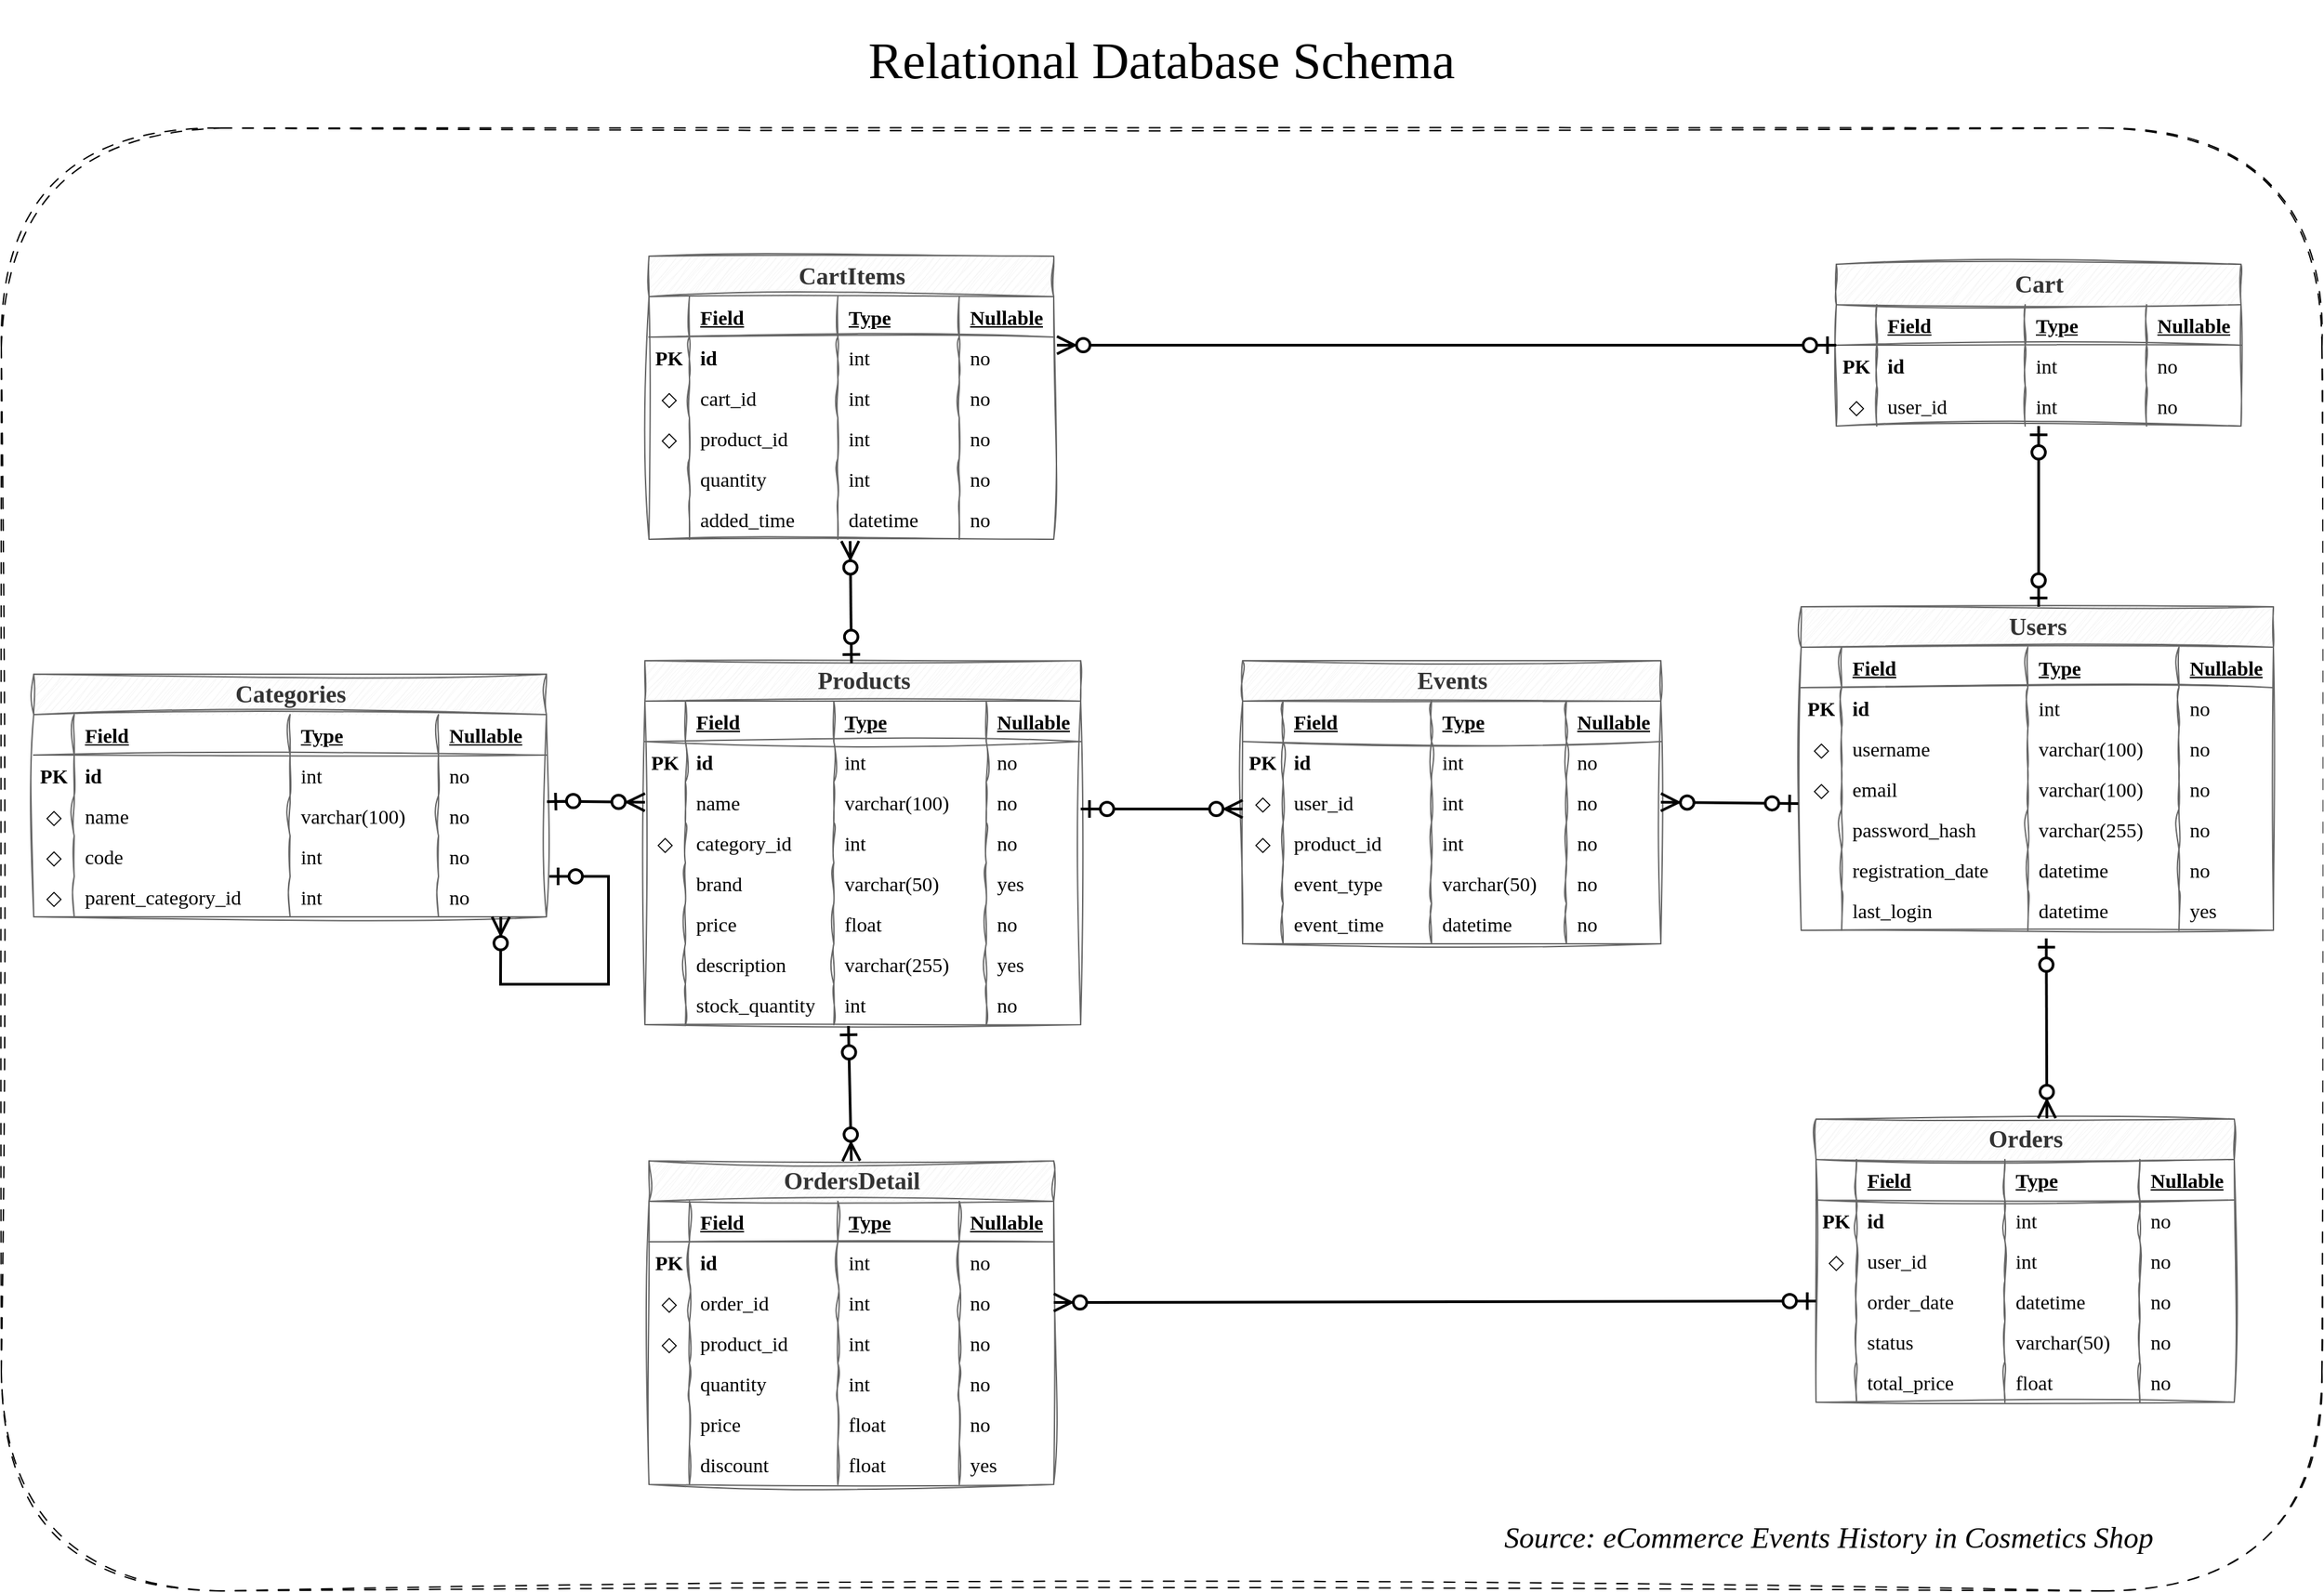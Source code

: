 <mxfile version="21.6.8" type="device">
  <diagram name="第 1 页" id="Biv2wUYO_ls7cxyVR3xO">
    <mxGraphModel dx="2947" dy="2122" grid="1" gridSize="10" guides="1" tooltips="1" connect="1" arrows="1" fold="1" page="1" pageScale="1" pageWidth="827" pageHeight="1169" math="0" shadow="0">
      <root>
        <mxCell id="0" />
        <mxCell id="1" parent="0" />
        <mxCell id="dvMq7z_w7fG76Abtl-HF-437" value="" style="rounded=1;whiteSpace=wrap;html=1;fillColor=none;sketch=1;curveFitting=1;jiggle=2;dashed=1;dashPattern=8 8;fontFamily=Comic Sans MS;" parent="1" vertex="1">
          <mxGeometry x="-880" y="-395" width="1720" height="1085" as="geometry" />
        </mxCell>
        <mxCell id="dvMq7z_w7fG76Abtl-HF-14" value="&lt;font style=&quot;font-size: 18px;&quot;&gt;Users&lt;/font&gt;" style="shape=table;startSize=30;container=1;collapsible=1;childLayout=tableLayout;fixedRows=1;rowLines=0;fontStyle=1;align=center;resizeLast=1;html=1;sketch=1;curveFitting=1;jiggle=2;shadow=0;strokeColor=#666666;fontFamily=Comic Sans MS;fillColor=#f5f5f5;fontColor=#333333;" parent="1" vertex="1">
          <mxGeometry x="454" y="-40" width="350" height="240" as="geometry" />
        </mxCell>
        <mxCell id="dvMq7z_w7fG76Abtl-HF-15" value="" style="shape=tableRow;horizontal=0;startSize=0;swimlaneHead=0;swimlaneBody=0;fillColor=none;collapsible=0;dropTarget=0;points=[[0,0.5],[1,0.5]];portConstraint=eastwest;top=0;left=0;right=0;bottom=1;sketch=1;curveFitting=1;jiggle=2;shadow=0;strokeColor=#666666;fontFamily=Comic Sans MS;" parent="dvMq7z_w7fG76Abtl-HF-14" vertex="1">
          <mxGeometry y="30" width="350" height="30" as="geometry" />
        </mxCell>
        <mxCell id="dvMq7z_w7fG76Abtl-HF-16" value="" style="shape=partialRectangle;connectable=0;fillColor=none;top=0;left=0;bottom=0;right=0;fontStyle=1;overflow=hidden;whiteSpace=wrap;html=1;sketch=1;curveFitting=1;jiggle=2;shadow=0;strokeColor=#666666;fontFamily=Comic Sans MS;fontSize=15;" parent="dvMq7z_w7fG76Abtl-HF-15" vertex="1">
          <mxGeometry width="30" height="30" as="geometry">
            <mxRectangle width="30" height="30" as="alternateBounds" />
          </mxGeometry>
        </mxCell>
        <mxCell id="dvMq7z_w7fG76Abtl-HF-17" value="&lt;font style=&quot;font-size: 15px;&quot;&gt;Field&lt;/font&gt;" style="shape=partialRectangle;connectable=0;fillColor=none;top=0;left=0;bottom=0;right=0;align=left;spacingLeft=6;fontStyle=5;overflow=hidden;whiteSpace=wrap;html=1;sketch=1;curveFitting=1;jiggle=2;shadow=0;strokeColor=#666666;fontFamily=Comic Sans MS;fontSize=15;" parent="dvMq7z_w7fG76Abtl-HF-15" vertex="1">
          <mxGeometry x="30" width="138" height="30" as="geometry">
            <mxRectangle width="138" height="30" as="alternateBounds" />
          </mxGeometry>
        </mxCell>
        <mxCell id="dvMq7z_w7fG76Abtl-HF-71" value="&lt;font style=&quot;font-size: 15px;&quot;&gt;Type&lt;/font&gt;" style="shape=partialRectangle;connectable=0;fillColor=none;top=0;left=0;bottom=0;right=0;align=left;spacingLeft=6;fontStyle=5;overflow=hidden;whiteSpace=wrap;html=1;sketch=1;curveFitting=1;jiggle=2;shadow=0;strokeColor=#666666;fontFamily=Comic Sans MS;fontSize=15;" parent="dvMq7z_w7fG76Abtl-HF-15" vertex="1">
          <mxGeometry x="168" width="112" height="30" as="geometry">
            <mxRectangle width="112" height="30" as="alternateBounds" />
          </mxGeometry>
        </mxCell>
        <mxCell id="dvMq7z_w7fG76Abtl-HF-79" value="&lt;font style=&quot;font-size: 15px;&quot;&gt;Nullable&lt;/font&gt;" style="shape=partialRectangle;connectable=0;fillColor=none;top=0;left=0;bottom=0;right=0;align=left;spacingLeft=6;fontStyle=5;overflow=hidden;whiteSpace=wrap;html=1;sketch=1;curveFitting=1;jiggle=2;shadow=0;strokeColor=#666666;fontFamily=Comic Sans MS;fontSize=15;" parent="dvMq7z_w7fG76Abtl-HF-15" vertex="1">
          <mxGeometry x="280" width="70" height="30" as="geometry">
            <mxRectangle width="70" height="30" as="alternateBounds" />
          </mxGeometry>
        </mxCell>
        <mxCell id="dvMq7z_w7fG76Abtl-HF-18" value="" style="shape=tableRow;horizontal=0;startSize=0;swimlaneHead=0;swimlaneBody=0;fillColor=none;collapsible=0;dropTarget=0;points=[[0,0.5],[1,0.5]];portConstraint=eastwest;top=0;left=0;right=0;bottom=0;sketch=1;curveFitting=1;jiggle=2;shadow=0;strokeColor=#666666;fontFamily=Comic Sans MS;" parent="dvMq7z_w7fG76Abtl-HF-14" vertex="1">
          <mxGeometry y="60" width="350" height="30" as="geometry" />
        </mxCell>
        <mxCell id="dvMq7z_w7fG76Abtl-HF-19" value="&lt;b style=&quot;font-size: 15px;&quot;&gt;&lt;font style=&quot;font-size: 15px;&quot;&gt;PK&lt;/font&gt;&lt;/b&gt;" style="shape=partialRectangle;connectable=0;fillColor=none;top=0;left=0;bottom=0;right=0;editable=1;overflow=hidden;whiteSpace=wrap;html=1;sketch=1;curveFitting=1;jiggle=2;shadow=0;strokeColor=#666666;fontFamily=Comic Sans MS;fontSize=15;" parent="dvMq7z_w7fG76Abtl-HF-18" vertex="1">
          <mxGeometry width="30" height="30" as="geometry">
            <mxRectangle width="30" height="30" as="alternateBounds" />
          </mxGeometry>
        </mxCell>
        <mxCell id="dvMq7z_w7fG76Abtl-HF-20" value="&lt;b style=&quot;font-size: 15px;&quot;&gt;&lt;font style=&quot;font-size: 15px;&quot;&gt;id&lt;/font&gt;&lt;/b&gt;" style="shape=partialRectangle;connectable=0;fillColor=none;top=0;left=0;bottom=0;right=0;align=left;spacingLeft=6;overflow=hidden;whiteSpace=wrap;html=1;sketch=1;curveFitting=1;jiggle=2;shadow=0;strokeColor=#666666;fontFamily=Comic Sans MS;fontSize=15;" parent="dvMq7z_w7fG76Abtl-HF-18" vertex="1">
          <mxGeometry x="30" width="138" height="30" as="geometry">
            <mxRectangle width="138" height="30" as="alternateBounds" />
          </mxGeometry>
        </mxCell>
        <mxCell id="dvMq7z_w7fG76Abtl-HF-72" value="&lt;font style=&quot;font-size: 15px;&quot;&gt;int&lt;/font&gt;" style="shape=partialRectangle;connectable=0;fillColor=none;top=0;left=0;bottom=0;right=0;align=left;spacingLeft=6;overflow=hidden;whiteSpace=wrap;html=1;sketch=1;curveFitting=1;jiggle=2;shadow=0;strokeColor=#666666;fontFamily=Comic Sans MS;fontSize=15;" parent="dvMq7z_w7fG76Abtl-HF-18" vertex="1">
          <mxGeometry x="168" width="112" height="30" as="geometry">
            <mxRectangle width="112" height="30" as="alternateBounds" />
          </mxGeometry>
        </mxCell>
        <mxCell id="dvMq7z_w7fG76Abtl-HF-80" value="&lt;font style=&quot;font-size: 15px;&quot;&gt;no&lt;/font&gt;" style="shape=partialRectangle;connectable=0;fillColor=none;top=0;left=0;bottom=0;right=0;align=left;spacingLeft=6;overflow=hidden;whiteSpace=wrap;html=1;sketch=1;curveFitting=1;jiggle=2;shadow=0;strokeColor=#666666;fontFamily=Comic Sans MS;fontSize=15;" parent="dvMq7z_w7fG76Abtl-HF-18" vertex="1">
          <mxGeometry x="280" width="70" height="30" as="geometry">
            <mxRectangle width="70" height="30" as="alternateBounds" />
          </mxGeometry>
        </mxCell>
        <mxCell id="dvMq7z_w7fG76Abtl-HF-21" value="" style="shape=tableRow;horizontal=0;startSize=0;swimlaneHead=0;swimlaneBody=0;fillColor=none;collapsible=0;dropTarget=0;points=[[0,0.5],[1,0.5]];portConstraint=eastwest;top=0;left=0;right=0;bottom=0;sketch=1;curveFitting=1;jiggle=2;shadow=0;strokeColor=#666666;fontFamily=Comic Sans MS;" parent="dvMq7z_w7fG76Abtl-HF-14" vertex="1">
          <mxGeometry y="90" width="350" height="30" as="geometry" />
        </mxCell>
        <mxCell id="dvMq7z_w7fG76Abtl-HF-22" value="◇" style="shape=partialRectangle;connectable=0;fillColor=none;top=0;left=0;bottom=0;right=0;editable=1;overflow=hidden;whiteSpace=wrap;html=1;sketch=1;curveFitting=1;jiggle=2;shadow=0;strokeColor=#666666;fontFamily=Comic Sans MS;fontSize=15;" parent="dvMq7z_w7fG76Abtl-HF-21" vertex="1">
          <mxGeometry width="30" height="30" as="geometry">
            <mxRectangle width="30" height="30" as="alternateBounds" />
          </mxGeometry>
        </mxCell>
        <mxCell id="dvMq7z_w7fG76Abtl-HF-23" value="&lt;font style=&quot;font-size: 15px;&quot;&gt;username&lt;/font&gt;" style="shape=partialRectangle;connectable=0;fillColor=none;top=0;left=0;bottom=0;right=0;align=left;spacingLeft=6;overflow=hidden;whiteSpace=wrap;html=1;sketch=1;curveFitting=1;jiggle=2;shadow=0;strokeColor=#666666;fontFamily=Comic Sans MS;fontSize=15;" parent="dvMq7z_w7fG76Abtl-HF-21" vertex="1">
          <mxGeometry x="30" width="138" height="30" as="geometry">
            <mxRectangle width="138" height="30" as="alternateBounds" />
          </mxGeometry>
        </mxCell>
        <mxCell id="dvMq7z_w7fG76Abtl-HF-73" value="&lt;font style=&quot;font-size: 15px;&quot;&gt;varchar(100)&lt;/font&gt;" style="shape=partialRectangle;connectable=0;fillColor=none;top=0;left=0;bottom=0;right=0;align=left;spacingLeft=6;overflow=hidden;whiteSpace=wrap;html=1;sketch=1;curveFitting=1;jiggle=2;shadow=0;strokeColor=#666666;fontFamily=Comic Sans MS;fontSize=15;" parent="dvMq7z_w7fG76Abtl-HF-21" vertex="1">
          <mxGeometry x="168" width="112" height="30" as="geometry">
            <mxRectangle width="112" height="30" as="alternateBounds" />
          </mxGeometry>
        </mxCell>
        <mxCell id="dvMq7z_w7fG76Abtl-HF-81" value="&lt;font style=&quot;font-size: 15px;&quot;&gt;no&lt;/font&gt;" style="shape=partialRectangle;connectable=0;fillColor=none;top=0;left=0;bottom=0;right=0;align=left;spacingLeft=6;overflow=hidden;whiteSpace=wrap;html=1;sketch=1;curveFitting=1;jiggle=2;shadow=0;strokeColor=#666666;fontFamily=Comic Sans MS;fontSize=15;" parent="dvMq7z_w7fG76Abtl-HF-21" vertex="1">
          <mxGeometry x="280" width="70" height="30" as="geometry">
            <mxRectangle width="70" height="30" as="alternateBounds" />
          </mxGeometry>
        </mxCell>
        <mxCell id="dvMq7z_w7fG76Abtl-HF-24" value="" style="shape=tableRow;horizontal=0;startSize=0;swimlaneHead=0;swimlaneBody=0;fillColor=none;collapsible=0;dropTarget=0;points=[[0,0.5],[1,0.5]];portConstraint=eastwest;top=0;left=0;right=0;bottom=0;sketch=1;curveFitting=1;jiggle=2;shadow=0;strokeColor=#666666;fontFamily=Comic Sans MS;" parent="dvMq7z_w7fG76Abtl-HF-14" vertex="1">
          <mxGeometry y="120" width="350" height="30" as="geometry" />
        </mxCell>
        <mxCell id="dvMq7z_w7fG76Abtl-HF-25" value="◇" style="shape=partialRectangle;connectable=0;fillColor=none;top=0;left=0;bottom=0;right=0;editable=1;overflow=hidden;whiteSpace=wrap;html=1;sketch=1;curveFitting=1;jiggle=2;shadow=0;strokeColor=#666666;fontFamily=Comic Sans MS;fontSize=15;" parent="dvMq7z_w7fG76Abtl-HF-24" vertex="1">
          <mxGeometry width="30" height="30" as="geometry">
            <mxRectangle width="30" height="30" as="alternateBounds" />
          </mxGeometry>
        </mxCell>
        <mxCell id="dvMq7z_w7fG76Abtl-HF-26" value="&lt;font style=&quot;font-size: 15px;&quot;&gt;email&lt;/font&gt;" style="shape=partialRectangle;connectable=0;fillColor=none;top=0;left=0;bottom=0;right=0;align=left;spacingLeft=6;overflow=hidden;whiteSpace=wrap;html=1;sketch=1;curveFitting=1;jiggle=2;shadow=0;strokeColor=#666666;fontFamily=Comic Sans MS;fontSize=15;" parent="dvMq7z_w7fG76Abtl-HF-24" vertex="1">
          <mxGeometry x="30" width="138" height="30" as="geometry">
            <mxRectangle width="138" height="30" as="alternateBounds" />
          </mxGeometry>
        </mxCell>
        <mxCell id="dvMq7z_w7fG76Abtl-HF-74" value="&lt;font style=&quot;font-size: 15px;&quot;&gt;varchar(100)&lt;/font&gt;" style="shape=partialRectangle;connectable=0;fillColor=none;top=0;left=0;bottom=0;right=0;align=left;spacingLeft=6;overflow=hidden;whiteSpace=wrap;html=1;sketch=1;curveFitting=1;jiggle=2;shadow=0;strokeColor=#666666;fontFamily=Comic Sans MS;fontSize=15;" parent="dvMq7z_w7fG76Abtl-HF-24" vertex="1">
          <mxGeometry x="168" width="112" height="30" as="geometry">
            <mxRectangle width="112" height="30" as="alternateBounds" />
          </mxGeometry>
        </mxCell>
        <mxCell id="dvMq7z_w7fG76Abtl-HF-82" value="&lt;font style=&quot;font-size: 15px;&quot;&gt;no&lt;/font&gt;" style="shape=partialRectangle;connectable=0;fillColor=none;top=0;left=0;bottom=0;right=0;align=left;spacingLeft=6;overflow=hidden;whiteSpace=wrap;html=1;sketch=1;curveFitting=1;jiggle=2;shadow=0;strokeColor=#666666;fontFamily=Comic Sans MS;fontSize=15;" parent="dvMq7z_w7fG76Abtl-HF-24" vertex="1">
          <mxGeometry x="280" width="70" height="30" as="geometry">
            <mxRectangle width="70" height="30" as="alternateBounds" />
          </mxGeometry>
        </mxCell>
        <mxCell id="dvMq7z_w7fG76Abtl-HF-99" style="shape=tableRow;horizontal=0;startSize=0;swimlaneHead=0;swimlaneBody=0;fillColor=none;collapsible=0;dropTarget=0;points=[[0,0.5],[1,0.5]];portConstraint=eastwest;top=0;left=0;right=0;bottom=0;sketch=1;curveFitting=1;jiggle=2;shadow=0;strokeColor=#666666;fontFamily=Comic Sans MS;" parent="dvMq7z_w7fG76Abtl-HF-14" vertex="1">
          <mxGeometry y="150" width="350" height="30" as="geometry" />
        </mxCell>
        <mxCell id="dvMq7z_w7fG76Abtl-HF-100" style="shape=partialRectangle;connectable=0;fillColor=none;top=0;left=0;bottom=0;right=0;editable=1;overflow=hidden;whiteSpace=wrap;html=1;sketch=1;curveFitting=1;jiggle=2;shadow=0;strokeColor=#666666;fontFamily=Comic Sans MS;fontSize=15;" parent="dvMq7z_w7fG76Abtl-HF-99" vertex="1">
          <mxGeometry width="30" height="30" as="geometry">
            <mxRectangle width="30" height="30" as="alternateBounds" />
          </mxGeometry>
        </mxCell>
        <mxCell id="dvMq7z_w7fG76Abtl-HF-101" value="&lt;font style=&quot;font-size: 15px;&quot;&gt;password_hash&lt;/font&gt;" style="shape=partialRectangle;connectable=0;fillColor=none;top=0;left=0;bottom=0;right=0;align=left;spacingLeft=6;overflow=hidden;whiteSpace=wrap;html=1;sketch=1;curveFitting=1;jiggle=2;shadow=0;strokeColor=#666666;fontFamily=Comic Sans MS;fontSize=15;" parent="dvMq7z_w7fG76Abtl-HF-99" vertex="1">
          <mxGeometry x="30" width="138" height="30" as="geometry">
            <mxRectangle width="138" height="30" as="alternateBounds" />
          </mxGeometry>
        </mxCell>
        <mxCell id="dvMq7z_w7fG76Abtl-HF-102" value="&lt;font style=&quot;font-size: 15px;&quot;&gt;varchar(255)&lt;/font&gt;" style="shape=partialRectangle;connectable=0;fillColor=none;top=0;left=0;bottom=0;right=0;align=left;spacingLeft=6;overflow=hidden;whiteSpace=wrap;html=1;sketch=1;curveFitting=1;jiggle=2;shadow=0;strokeColor=#666666;fontFamily=Comic Sans MS;fontSize=15;" parent="dvMq7z_w7fG76Abtl-HF-99" vertex="1">
          <mxGeometry x="168" width="112" height="30" as="geometry">
            <mxRectangle width="112" height="30" as="alternateBounds" />
          </mxGeometry>
        </mxCell>
        <mxCell id="dvMq7z_w7fG76Abtl-HF-103" value="&lt;font style=&quot;font-size: 15px;&quot;&gt;no&lt;/font&gt;" style="shape=partialRectangle;connectable=0;fillColor=none;top=0;left=0;bottom=0;right=0;align=left;spacingLeft=6;overflow=hidden;whiteSpace=wrap;html=1;sketch=1;curveFitting=1;jiggle=2;shadow=0;strokeColor=#666666;fontFamily=Comic Sans MS;fontSize=15;" parent="dvMq7z_w7fG76Abtl-HF-99" vertex="1">
          <mxGeometry x="280" width="70" height="30" as="geometry">
            <mxRectangle width="70" height="30" as="alternateBounds" />
          </mxGeometry>
        </mxCell>
        <mxCell id="dvMq7z_w7fG76Abtl-HF-84" style="shape=tableRow;horizontal=0;startSize=0;swimlaneHead=0;swimlaneBody=0;fillColor=none;collapsible=0;dropTarget=0;points=[[0,0.5],[1,0.5]];portConstraint=eastwest;top=0;left=0;right=0;bottom=0;sketch=1;curveFitting=1;jiggle=2;shadow=0;strokeColor=#666666;fontFamily=Comic Sans MS;" parent="dvMq7z_w7fG76Abtl-HF-14" vertex="1">
          <mxGeometry y="180" width="350" height="30" as="geometry" />
        </mxCell>
        <mxCell id="dvMq7z_w7fG76Abtl-HF-85" style="shape=partialRectangle;connectable=0;fillColor=none;top=0;left=0;bottom=0;right=0;editable=1;overflow=hidden;whiteSpace=wrap;html=1;sketch=1;curveFitting=1;jiggle=2;shadow=0;strokeColor=#666666;fontFamily=Comic Sans MS;fontSize=15;" parent="dvMq7z_w7fG76Abtl-HF-84" vertex="1">
          <mxGeometry width="30" height="30" as="geometry">
            <mxRectangle width="30" height="30" as="alternateBounds" />
          </mxGeometry>
        </mxCell>
        <mxCell id="dvMq7z_w7fG76Abtl-HF-86" value="&lt;font style=&quot;font-size: 15px;&quot;&gt;registration_date&lt;/font&gt;" style="shape=partialRectangle;connectable=0;fillColor=none;top=0;left=0;bottom=0;right=0;align=left;spacingLeft=6;overflow=hidden;whiteSpace=wrap;html=1;sketch=1;curveFitting=1;jiggle=2;shadow=0;strokeColor=#666666;fontFamily=Comic Sans MS;fontSize=15;" parent="dvMq7z_w7fG76Abtl-HF-84" vertex="1">
          <mxGeometry x="30" width="138" height="30" as="geometry">
            <mxRectangle width="138" height="30" as="alternateBounds" />
          </mxGeometry>
        </mxCell>
        <mxCell id="dvMq7z_w7fG76Abtl-HF-87" value="&lt;font style=&quot;font-size: 15px;&quot;&gt;datetime&lt;/font&gt;" style="shape=partialRectangle;connectable=0;fillColor=none;top=0;left=0;bottom=0;right=0;align=left;spacingLeft=6;overflow=hidden;whiteSpace=wrap;html=1;sketch=1;curveFitting=1;jiggle=2;shadow=0;strokeColor=#666666;fontFamily=Comic Sans MS;fontSize=15;" parent="dvMq7z_w7fG76Abtl-HF-84" vertex="1">
          <mxGeometry x="168" width="112" height="30" as="geometry">
            <mxRectangle width="112" height="30" as="alternateBounds" />
          </mxGeometry>
        </mxCell>
        <mxCell id="dvMq7z_w7fG76Abtl-HF-88" value="no" style="shape=partialRectangle;connectable=0;fillColor=none;top=0;left=0;bottom=0;right=0;align=left;spacingLeft=6;overflow=hidden;whiteSpace=wrap;html=1;sketch=1;curveFitting=1;jiggle=2;shadow=0;strokeColor=#666666;fontFamily=Comic Sans MS;fontSize=15;" parent="dvMq7z_w7fG76Abtl-HF-84" vertex="1">
          <mxGeometry x="280" width="70" height="30" as="geometry">
            <mxRectangle width="70" height="30" as="alternateBounds" />
          </mxGeometry>
        </mxCell>
        <mxCell id="dvMq7z_w7fG76Abtl-HF-89" style="shape=tableRow;horizontal=0;startSize=0;swimlaneHead=0;swimlaneBody=0;fillColor=none;collapsible=0;dropTarget=0;points=[[0,0.5],[1,0.5]];portConstraint=eastwest;top=0;left=0;right=0;bottom=0;sketch=1;curveFitting=1;jiggle=2;shadow=0;strokeColor=#666666;fontFamily=Comic Sans MS;" parent="dvMq7z_w7fG76Abtl-HF-14" vertex="1">
          <mxGeometry y="210" width="350" height="30" as="geometry" />
        </mxCell>
        <mxCell id="dvMq7z_w7fG76Abtl-HF-90" style="shape=partialRectangle;connectable=0;fillColor=none;top=0;left=0;bottom=0;right=0;editable=1;overflow=hidden;whiteSpace=wrap;html=1;sketch=1;curveFitting=1;jiggle=2;shadow=0;strokeColor=#666666;fontFamily=Comic Sans MS;fontSize=15;" parent="dvMq7z_w7fG76Abtl-HF-89" vertex="1">
          <mxGeometry width="30" height="30" as="geometry">
            <mxRectangle width="30" height="30" as="alternateBounds" />
          </mxGeometry>
        </mxCell>
        <mxCell id="dvMq7z_w7fG76Abtl-HF-91" value="&lt;font style=&quot;font-size: 15px;&quot;&gt;last_login&lt;/font&gt;" style="shape=partialRectangle;connectable=0;fillColor=none;top=0;left=0;bottom=0;right=0;align=left;spacingLeft=6;overflow=hidden;whiteSpace=wrap;html=1;sketch=1;curveFitting=1;jiggle=2;shadow=0;strokeColor=#666666;fontFamily=Comic Sans MS;fontSize=15;" parent="dvMq7z_w7fG76Abtl-HF-89" vertex="1">
          <mxGeometry x="30" width="138" height="30" as="geometry">
            <mxRectangle width="138" height="30" as="alternateBounds" />
          </mxGeometry>
        </mxCell>
        <mxCell id="dvMq7z_w7fG76Abtl-HF-92" value="&lt;font style=&quot;font-size: 15px;&quot;&gt;datetime&lt;/font&gt;" style="shape=partialRectangle;connectable=0;fillColor=none;top=0;left=0;bottom=0;right=0;align=left;spacingLeft=6;overflow=hidden;whiteSpace=wrap;html=1;sketch=1;curveFitting=1;jiggle=2;shadow=0;strokeColor=#666666;fontFamily=Comic Sans MS;fontSize=15;" parent="dvMq7z_w7fG76Abtl-HF-89" vertex="1">
          <mxGeometry x="168" width="112" height="30" as="geometry">
            <mxRectangle width="112" height="30" as="alternateBounds" />
          </mxGeometry>
        </mxCell>
        <mxCell id="dvMq7z_w7fG76Abtl-HF-93" value="&lt;font style=&quot;font-size: 15px;&quot;&gt;yes&lt;/font&gt;" style="shape=partialRectangle;connectable=0;fillColor=none;top=0;left=0;bottom=0;right=0;align=left;spacingLeft=6;overflow=hidden;whiteSpace=wrap;html=1;sketch=1;curveFitting=1;jiggle=2;shadow=0;strokeColor=#666666;fontFamily=Comic Sans MS;fontSize=15;" parent="dvMq7z_w7fG76Abtl-HF-89" vertex="1">
          <mxGeometry x="280" width="70" height="30" as="geometry">
            <mxRectangle width="70" height="30" as="alternateBounds" />
          </mxGeometry>
        </mxCell>
        <mxCell id="dvMq7z_w7fG76Abtl-HF-140" value="&lt;font style=&quot;font-size: 18px;&quot;&gt;Orders&lt;/font&gt;" style="shape=table;startSize=30;container=1;collapsible=1;childLayout=tableLayout;fixedRows=1;rowLines=0;fontStyle=1;align=center;resizeLast=1;html=1;sketch=1;curveFitting=1;jiggle=2;shadow=0;strokeColor=#666666;fontFamily=Comic Sans MS;fillColor=#f5f5f5;fontColor=#333333;" parent="1" vertex="1">
          <mxGeometry x="465" y="340" width="310" height="210" as="geometry" />
        </mxCell>
        <mxCell id="dvMq7z_w7fG76Abtl-HF-141" value="" style="shape=tableRow;horizontal=0;startSize=0;swimlaneHead=0;swimlaneBody=0;fillColor=none;collapsible=0;dropTarget=0;points=[[0,0.5],[1,0.5]];portConstraint=eastwest;top=0;left=0;right=0;bottom=1;sketch=1;curveFitting=1;jiggle=2;shadow=0;strokeColor=#666666;fontFamily=Comic Sans MS;" parent="dvMq7z_w7fG76Abtl-HF-140" vertex="1">
          <mxGeometry y="30" width="310" height="30" as="geometry" />
        </mxCell>
        <mxCell id="dvMq7z_w7fG76Abtl-HF-142" value="" style="shape=partialRectangle;connectable=0;fillColor=none;top=0;left=0;bottom=0;right=0;fontStyle=1;overflow=hidden;whiteSpace=wrap;html=1;sketch=1;curveFitting=1;jiggle=2;shadow=0;strokeColor=#666666;fontFamily=Comic Sans MS;fontSize=15;" parent="dvMq7z_w7fG76Abtl-HF-141" vertex="1">
          <mxGeometry width="30" height="30" as="geometry">
            <mxRectangle width="30" height="30" as="alternateBounds" />
          </mxGeometry>
        </mxCell>
        <mxCell id="dvMq7z_w7fG76Abtl-HF-143" value="&lt;font style=&quot;font-size: 15px;&quot;&gt;Field&lt;/font&gt;" style="shape=partialRectangle;connectable=0;fillColor=none;top=0;left=0;bottom=0;right=0;align=left;spacingLeft=6;fontStyle=5;overflow=hidden;whiteSpace=wrap;html=1;sketch=1;curveFitting=1;jiggle=2;shadow=0;strokeColor=#666666;fontFamily=Comic Sans MS;fontSize=15;" parent="dvMq7z_w7fG76Abtl-HF-141" vertex="1">
          <mxGeometry x="30" width="110" height="30" as="geometry">
            <mxRectangle width="110" height="30" as="alternateBounds" />
          </mxGeometry>
        </mxCell>
        <mxCell id="dvMq7z_w7fG76Abtl-HF-144" value="&lt;font style=&quot;font-size: 15px;&quot;&gt;Type&lt;/font&gt;" style="shape=partialRectangle;connectable=0;fillColor=none;top=0;left=0;bottom=0;right=0;align=left;spacingLeft=6;fontStyle=5;overflow=hidden;whiteSpace=wrap;html=1;sketch=1;curveFitting=1;jiggle=2;shadow=0;strokeColor=#666666;fontFamily=Comic Sans MS;fontSize=15;" parent="dvMq7z_w7fG76Abtl-HF-141" vertex="1">
          <mxGeometry x="140" width="100" height="30" as="geometry">
            <mxRectangle width="100" height="30" as="alternateBounds" />
          </mxGeometry>
        </mxCell>
        <mxCell id="dvMq7z_w7fG76Abtl-HF-145" value="&lt;font style=&quot;font-size: 15px;&quot;&gt;Nullable&lt;/font&gt;" style="shape=partialRectangle;connectable=0;fillColor=none;top=0;left=0;bottom=0;right=0;align=left;spacingLeft=6;fontStyle=5;overflow=hidden;whiteSpace=wrap;html=1;sketch=1;curveFitting=1;jiggle=2;shadow=0;strokeColor=#666666;fontFamily=Comic Sans MS;fontSize=15;" parent="dvMq7z_w7fG76Abtl-HF-141" vertex="1">
          <mxGeometry x="240" width="70" height="30" as="geometry">
            <mxRectangle width="70" height="30" as="alternateBounds" />
          </mxGeometry>
        </mxCell>
        <mxCell id="dvMq7z_w7fG76Abtl-HF-146" value="" style="shape=tableRow;horizontal=0;startSize=0;swimlaneHead=0;swimlaneBody=0;fillColor=none;collapsible=0;dropTarget=0;points=[[0,0.5],[1,0.5]];portConstraint=eastwest;top=0;left=0;right=0;bottom=0;sketch=1;curveFitting=1;jiggle=2;shadow=0;strokeColor=#666666;fontFamily=Comic Sans MS;" parent="dvMq7z_w7fG76Abtl-HF-140" vertex="1">
          <mxGeometry y="60" width="310" height="30" as="geometry" />
        </mxCell>
        <mxCell id="dvMq7z_w7fG76Abtl-HF-147" value="&lt;b style=&quot;font-size: 15px;&quot;&gt;&lt;font style=&quot;font-size: 15px;&quot;&gt;PK&lt;/font&gt;&lt;/b&gt;" style="shape=partialRectangle;connectable=0;fillColor=none;top=0;left=0;bottom=0;right=0;editable=1;overflow=hidden;whiteSpace=wrap;html=1;sketch=1;curveFitting=1;jiggle=2;shadow=0;strokeColor=#666666;fontFamily=Comic Sans MS;fontSize=15;" parent="dvMq7z_w7fG76Abtl-HF-146" vertex="1">
          <mxGeometry width="30" height="30" as="geometry">
            <mxRectangle width="30" height="30" as="alternateBounds" />
          </mxGeometry>
        </mxCell>
        <mxCell id="dvMq7z_w7fG76Abtl-HF-148" value="&lt;b style=&quot;font-size: 15px;&quot;&gt;&lt;font style=&quot;font-size: 15px;&quot;&gt;id&lt;/font&gt;&lt;/b&gt;" style="shape=partialRectangle;connectable=0;fillColor=none;top=0;left=0;bottom=0;right=0;align=left;spacingLeft=6;overflow=hidden;whiteSpace=wrap;html=1;sketch=1;curveFitting=1;jiggle=2;shadow=0;strokeColor=#666666;fontFamily=Comic Sans MS;fontSize=15;" parent="dvMq7z_w7fG76Abtl-HF-146" vertex="1">
          <mxGeometry x="30" width="110" height="30" as="geometry">
            <mxRectangle width="110" height="30" as="alternateBounds" />
          </mxGeometry>
        </mxCell>
        <mxCell id="dvMq7z_w7fG76Abtl-HF-149" value="&lt;font style=&quot;font-size: 15px;&quot;&gt;int&lt;/font&gt;" style="shape=partialRectangle;connectable=0;fillColor=none;top=0;left=0;bottom=0;right=0;align=left;spacingLeft=6;overflow=hidden;whiteSpace=wrap;html=1;sketch=1;curveFitting=1;jiggle=2;shadow=0;strokeColor=#666666;fontFamily=Comic Sans MS;fontSize=15;" parent="dvMq7z_w7fG76Abtl-HF-146" vertex="1">
          <mxGeometry x="140" width="100" height="30" as="geometry">
            <mxRectangle width="100" height="30" as="alternateBounds" />
          </mxGeometry>
        </mxCell>
        <mxCell id="dvMq7z_w7fG76Abtl-HF-150" value="&lt;font style=&quot;font-size: 15px;&quot;&gt;no&lt;/font&gt;" style="shape=partialRectangle;connectable=0;fillColor=none;top=0;left=0;bottom=0;right=0;align=left;spacingLeft=6;overflow=hidden;whiteSpace=wrap;html=1;sketch=1;curveFitting=1;jiggle=2;shadow=0;strokeColor=#666666;fontFamily=Comic Sans MS;fontSize=15;" parent="dvMq7z_w7fG76Abtl-HF-146" vertex="1">
          <mxGeometry x="240" width="70" height="30" as="geometry">
            <mxRectangle width="70" height="30" as="alternateBounds" />
          </mxGeometry>
        </mxCell>
        <mxCell id="dvMq7z_w7fG76Abtl-HF-151" value="" style="shape=tableRow;horizontal=0;startSize=0;swimlaneHead=0;swimlaneBody=0;fillColor=none;collapsible=0;dropTarget=0;points=[[0,0.5],[1,0.5]];portConstraint=eastwest;top=0;left=0;right=0;bottom=0;sketch=1;curveFitting=1;jiggle=2;shadow=0;strokeColor=#666666;fontFamily=Comic Sans MS;" parent="dvMq7z_w7fG76Abtl-HF-140" vertex="1">
          <mxGeometry y="90" width="310" height="30" as="geometry" />
        </mxCell>
        <mxCell id="dvMq7z_w7fG76Abtl-HF-152" value="&lt;font style=&quot;font-size: 15px;&quot;&gt;◇&lt;/font&gt;" style="shape=partialRectangle;connectable=0;fillColor=none;top=0;left=0;bottom=0;right=0;editable=1;overflow=hidden;whiteSpace=wrap;html=1;sketch=1;curveFitting=1;jiggle=2;shadow=0;strokeColor=#666666;fontFamily=Comic Sans MS;fontSize=15;" parent="dvMq7z_w7fG76Abtl-HF-151" vertex="1">
          <mxGeometry width="30" height="30" as="geometry">
            <mxRectangle width="30" height="30" as="alternateBounds" />
          </mxGeometry>
        </mxCell>
        <mxCell id="dvMq7z_w7fG76Abtl-HF-153" value="user_id" style="shape=partialRectangle;connectable=0;fillColor=none;top=0;left=0;bottom=0;right=0;align=left;spacingLeft=6;overflow=hidden;whiteSpace=wrap;html=1;sketch=1;curveFitting=1;jiggle=2;shadow=0;strokeColor=#666666;fontFamily=Comic Sans MS;fontSize=15;" parent="dvMq7z_w7fG76Abtl-HF-151" vertex="1">
          <mxGeometry x="30" width="110" height="30" as="geometry">
            <mxRectangle width="110" height="30" as="alternateBounds" />
          </mxGeometry>
        </mxCell>
        <mxCell id="dvMq7z_w7fG76Abtl-HF-154" value="&lt;font style=&quot;font-size: 15px;&quot;&gt;int&lt;/font&gt;" style="shape=partialRectangle;connectable=0;fillColor=none;top=0;left=0;bottom=0;right=0;align=left;spacingLeft=6;overflow=hidden;whiteSpace=wrap;html=1;sketch=1;curveFitting=1;jiggle=2;shadow=0;strokeColor=#666666;fontFamily=Comic Sans MS;fontSize=15;" parent="dvMq7z_w7fG76Abtl-HF-151" vertex="1">
          <mxGeometry x="140" width="100" height="30" as="geometry">
            <mxRectangle width="100" height="30" as="alternateBounds" />
          </mxGeometry>
        </mxCell>
        <mxCell id="dvMq7z_w7fG76Abtl-HF-155" value="&lt;font style=&quot;font-size: 15px;&quot;&gt;no&lt;/font&gt;" style="shape=partialRectangle;connectable=0;fillColor=none;top=0;left=0;bottom=0;right=0;align=left;spacingLeft=6;overflow=hidden;whiteSpace=wrap;html=1;sketch=1;curveFitting=1;jiggle=2;shadow=0;strokeColor=#666666;fontFamily=Comic Sans MS;fontSize=15;" parent="dvMq7z_w7fG76Abtl-HF-151" vertex="1">
          <mxGeometry x="240" width="70" height="30" as="geometry">
            <mxRectangle width="70" height="30" as="alternateBounds" />
          </mxGeometry>
        </mxCell>
        <mxCell id="dvMq7z_w7fG76Abtl-HF-156" value="" style="shape=tableRow;horizontal=0;startSize=0;swimlaneHead=0;swimlaneBody=0;fillColor=none;collapsible=0;dropTarget=0;points=[[0,0.5],[1,0.5]];portConstraint=eastwest;top=0;left=0;right=0;bottom=0;sketch=1;curveFitting=1;jiggle=2;shadow=0;strokeColor=#666666;fontFamily=Comic Sans MS;" parent="dvMq7z_w7fG76Abtl-HF-140" vertex="1">
          <mxGeometry y="120" width="310" height="30" as="geometry" />
        </mxCell>
        <mxCell id="dvMq7z_w7fG76Abtl-HF-157" value="" style="shape=partialRectangle;connectable=0;fillColor=none;top=0;left=0;bottom=0;right=0;editable=1;overflow=hidden;whiteSpace=wrap;html=1;sketch=1;curveFitting=1;jiggle=2;shadow=0;strokeColor=#666666;fontFamily=Comic Sans MS;fontSize=15;" parent="dvMq7z_w7fG76Abtl-HF-156" vertex="1">
          <mxGeometry width="30" height="30" as="geometry">
            <mxRectangle width="30" height="30" as="alternateBounds" />
          </mxGeometry>
        </mxCell>
        <mxCell id="dvMq7z_w7fG76Abtl-HF-158" value="order_date" style="shape=partialRectangle;connectable=0;fillColor=none;top=0;left=0;bottom=0;right=0;align=left;spacingLeft=6;overflow=hidden;whiteSpace=wrap;html=1;sketch=1;curveFitting=1;jiggle=2;shadow=0;strokeColor=#666666;fontFamily=Comic Sans MS;fontSize=15;" parent="dvMq7z_w7fG76Abtl-HF-156" vertex="1">
          <mxGeometry x="30" width="110" height="30" as="geometry">
            <mxRectangle width="110" height="30" as="alternateBounds" />
          </mxGeometry>
        </mxCell>
        <mxCell id="dvMq7z_w7fG76Abtl-HF-159" value="&lt;font style=&quot;font-size: 15px;&quot;&gt;datetime&lt;/font&gt;" style="shape=partialRectangle;connectable=0;fillColor=none;top=0;left=0;bottom=0;right=0;align=left;spacingLeft=6;overflow=hidden;whiteSpace=wrap;html=1;sketch=1;curveFitting=1;jiggle=2;shadow=0;strokeColor=#666666;fontFamily=Comic Sans MS;fontSize=15;" parent="dvMq7z_w7fG76Abtl-HF-156" vertex="1">
          <mxGeometry x="140" width="100" height="30" as="geometry">
            <mxRectangle width="100" height="30" as="alternateBounds" />
          </mxGeometry>
        </mxCell>
        <mxCell id="dvMq7z_w7fG76Abtl-HF-160" value="&lt;font style=&quot;font-size: 15px;&quot;&gt;no&lt;/font&gt;" style="shape=partialRectangle;connectable=0;fillColor=none;top=0;left=0;bottom=0;right=0;align=left;spacingLeft=6;overflow=hidden;whiteSpace=wrap;html=1;sketch=1;curveFitting=1;jiggle=2;shadow=0;strokeColor=#666666;fontFamily=Comic Sans MS;fontSize=15;" parent="dvMq7z_w7fG76Abtl-HF-156" vertex="1">
          <mxGeometry x="240" width="70" height="30" as="geometry">
            <mxRectangle width="70" height="30" as="alternateBounds" />
          </mxGeometry>
        </mxCell>
        <mxCell id="dvMq7z_w7fG76Abtl-HF-161" style="shape=tableRow;horizontal=0;startSize=0;swimlaneHead=0;swimlaneBody=0;fillColor=none;collapsible=0;dropTarget=0;points=[[0,0.5],[1,0.5]];portConstraint=eastwest;top=0;left=0;right=0;bottom=0;sketch=1;curveFitting=1;jiggle=2;shadow=0;strokeColor=#666666;fontFamily=Comic Sans MS;" parent="dvMq7z_w7fG76Abtl-HF-140" vertex="1">
          <mxGeometry y="150" width="310" height="30" as="geometry" />
        </mxCell>
        <mxCell id="dvMq7z_w7fG76Abtl-HF-162" style="shape=partialRectangle;connectable=0;fillColor=none;top=0;left=0;bottom=0;right=0;editable=1;overflow=hidden;whiteSpace=wrap;html=1;sketch=1;curveFitting=1;jiggle=2;shadow=0;strokeColor=#666666;fontFamily=Comic Sans MS;fontSize=15;" parent="dvMq7z_w7fG76Abtl-HF-161" vertex="1">
          <mxGeometry width="30" height="30" as="geometry">
            <mxRectangle width="30" height="30" as="alternateBounds" />
          </mxGeometry>
        </mxCell>
        <mxCell id="dvMq7z_w7fG76Abtl-HF-163" value="status" style="shape=partialRectangle;connectable=0;fillColor=none;top=0;left=0;bottom=0;right=0;align=left;spacingLeft=6;overflow=hidden;whiteSpace=wrap;html=1;sketch=1;curveFitting=1;jiggle=2;shadow=0;strokeColor=#666666;fontFamily=Comic Sans MS;fontSize=15;" parent="dvMq7z_w7fG76Abtl-HF-161" vertex="1">
          <mxGeometry x="30" width="110" height="30" as="geometry">
            <mxRectangle width="110" height="30" as="alternateBounds" />
          </mxGeometry>
        </mxCell>
        <mxCell id="dvMq7z_w7fG76Abtl-HF-164" value="&lt;font style=&quot;font-size: 15px;&quot;&gt;varchar(50)&lt;/font&gt;" style="shape=partialRectangle;connectable=0;fillColor=none;top=0;left=0;bottom=0;right=0;align=left;spacingLeft=6;overflow=hidden;whiteSpace=wrap;html=1;sketch=1;curveFitting=1;jiggle=2;shadow=0;strokeColor=#666666;fontFamily=Comic Sans MS;fontSize=15;" parent="dvMq7z_w7fG76Abtl-HF-161" vertex="1">
          <mxGeometry x="140" width="100" height="30" as="geometry">
            <mxRectangle width="100" height="30" as="alternateBounds" />
          </mxGeometry>
        </mxCell>
        <mxCell id="dvMq7z_w7fG76Abtl-HF-165" value="&lt;font style=&quot;font-size: 15px;&quot;&gt;no&lt;/font&gt;" style="shape=partialRectangle;connectable=0;fillColor=none;top=0;left=0;bottom=0;right=0;align=left;spacingLeft=6;overflow=hidden;whiteSpace=wrap;html=1;sketch=1;curveFitting=1;jiggle=2;shadow=0;strokeColor=#666666;fontFamily=Comic Sans MS;fontSize=15;" parent="dvMq7z_w7fG76Abtl-HF-161" vertex="1">
          <mxGeometry x="240" width="70" height="30" as="geometry">
            <mxRectangle width="70" height="30" as="alternateBounds" />
          </mxGeometry>
        </mxCell>
        <mxCell id="dvMq7z_w7fG76Abtl-HF-166" style="shape=tableRow;horizontal=0;startSize=0;swimlaneHead=0;swimlaneBody=0;fillColor=none;collapsible=0;dropTarget=0;points=[[0,0.5],[1,0.5]];portConstraint=eastwest;top=0;left=0;right=0;bottom=0;sketch=1;curveFitting=1;jiggle=2;shadow=0;strokeColor=#666666;fontFamily=Comic Sans MS;" parent="dvMq7z_w7fG76Abtl-HF-140" vertex="1">
          <mxGeometry y="180" width="310" height="30" as="geometry" />
        </mxCell>
        <mxCell id="dvMq7z_w7fG76Abtl-HF-167" style="shape=partialRectangle;connectable=0;fillColor=none;top=0;left=0;bottom=0;right=0;editable=1;overflow=hidden;whiteSpace=wrap;html=1;sketch=1;curveFitting=1;jiggle=2;shadow=0;strokeColor=#666666;fontFamily=Comic Sans MS;fontSize=15;" parent="dvMq7z_w7fG76Abtl-HF-166" vertex="1">
          <mxGeometry width="30" height="30" as="geometry">
            <mxRectangle width="30" height="30" as="alternateBounds" />
          </mxGeometry>
        </mxCell>
        <mxCell id="dvMq7z_w7fG76Abtl-HF-168" value="total_price" style="shape=partialRectangle;connectable=0;fillColor=none;top=0;left=0;bottom=0;right=0;align=left;spacingLeft=6;overflow=hidden;whiteSpace=wrap;html=1;sketch=1;curveFitting=1;jiggle=2;shadow=0;strokeColor=#666666;fontFamily=Comic Sans MS;fontSize=15;" parent="dvMq7z_w7fG76Abtl-HF-166" vertex="1">
          <mxGeometry x="30" width="110" height="30" as="geometry">
            <mxRectangle width="110" height="30" as="alternateBounds" />
          </mxGeometry>
        </mxCell>
        <mxCell id="dvMq7z_w7fG76Abtl-HF-169" value="&lt;font style=&quot;font-size: 15px;&quot;&gt;float&lt;/font&gt;" style="shape=partialRectangle;connectable=0;fillColor=none;top=0;left=0;bottom=0;right=0;align=left;spacingLeft=6;overflow=hidden;whiteSpace=wrap;html=1;sketch=1;curveFitting=1;jiggle=2;shadow=0;strokeColor=#666666;fontFamily=Comic Sans MS;fontSize=15;" parent="dvMq7z_w7fG76Abtl-HF-166" vertex="1">
          <mxGeometry x="140" width="100" height="30" as="geometry">
            <mxRectangle width="100" height="30" as="alternateBounds" />
          </mxGeometry>
        </mxCell>
        <mxCell id="dvMq7z_w7fG76Abtl-HF-170" value="&lt;font style=&quot;font-size: 15px;&quot;&gt;no&lt;/font&gt;" style="shape=partialRectangle;connectable=0;fillColor=none;top=0;left=0;bottom=0;right=0;align=left;spacingLeft=6;overflow=hidden;whiteSpace=wrap;html=1;sketch=1;curveFitting=1;jiggle=2;shadow=0;strokeColor=#666666;fontFamily=Comic Sans MS;fontSize=15;" parent="dvMq7z_w7fG76Abtl-HF-166" vertex="1">
          <mxGeometry x="240" width="70" height="30" as="geometry">
            <mxRectangle width="70" height="30" as="alternateBounds" />
          </mxGeometry>
        </mxCell>
        <mxCell id="dvMq7z_w7fG76Abtl-HF-191" value="&lt;font style=&quot;font-size: 18px;&quot;&gt;OrdersDetail&lt;/font&gt;" style="shape=table;startSize=30;container=1;collapsible=1;childLayout=tableLayout;fixedRows=1;rowLines=0;fontStyle=1;align=center;resizeLast=1;html=1;sketch=1;curveFitting=1;jiggle=2;shadow=0;strokeColor=#666666;fontFamily=Comic Sans MS;fillColor=#f5f5f5;fontColor=#333333;" parent="1" vertex="1">
          <mxGeometry x="-400" y="371" width="300" height="240" as="geometry" />
        </mxCell>
        <mxCell id="dvMq7z_w7fG76Abtl-HF-192" value="" style="shape=tableRow;horizontal=0;startSize=0;swimlaneHead=0;swimlaneBody=0;fillColor=none;collapsible=0;dropTarget=0;points=[[0,0.5],[1,0.5]];portConstraint=eastwest;top=0;left=0;right=0;bottom=1;sketch=1;curveFitting=1;jiggle=2;shadow=0;strokeColor=#666666;fontFamily=Comic Sans MS;" parent="dvMq7z_w7fG76Abtl-HF-191" vertex="1">
          <mxGeometry y="30" width="300" height="30" as="geometry" />
        </mxCell>
        <mxCell id="dvMq7z_w7fG76Abtl-HF-193" value="" style="shape=partialRectangle;connectable=0;fillColor=none;top=0;left=0;bottom=0;right=0;fontStyle=1;overflow=hidden;whiteSpace=wrap;html=1;sketch=1;curveFitting=1;jiggle=2;shadow=0;strokeColor=#666666;fontFamily=Comic Sans MS;fontSize=15;" parent="dvMq7z_w7fG76Abtl-HF-192" vertex="1">
          <mxGeometry width="30" height="30" as="geometry">
            <mxRectangle width="30" height="30" as="alternateBounds" />
          </mxGeometry>
        </mxCell>
        <mxCell id="dvMq7z_w7fG76Abtl-HF-194" value="&lt;font style=&quot;font-size: 15px;&quot;&gt;Field&lt;/font&gt;" style="shape=partialRectangle;connectable=0;fillColor=none;top=0;left=0;bottom=0;right=0;align=left;spacingLeft=6;fontStyle=5;overflow=hidden;whiteSpace=wrap;html=1;sketch=1;curveFitting=1;jiggle=2;shadow=0;strokeColor=#666666;fontFamily=Comic Sans MS;fontSize=15;" parent="dvMq7z_w7fG76Abtl-HF-192" vertex="1">
          <mxGeometry x="30" width="110" height="30" as="geometry">
            <mxRectangle width="110" height="30" as="alternateBounds" />
          </mxGeometry>
        </mxCell>
        <mxCell id="dvMq7z_w7fG76Abtl-HF-195" value="&lt;font style=&quot;font-size: 15px;&quot;&gt;Type&lt;/font&gt;" style="shape=partialRectangle;connectable=0;fillColor=none;top=0;left=0;bottom=0;right=0;align=left;spacingLeft=6;fontStyle=5;overflow=hidden;whiteSpace=wrap;html=1;sketch=1;curveFitting=1;jiggle=2;shadow=0;strokeColor=#666666;fontFamily=Comic Sans MS;fontSize=15;" parent="dvMq7z_w7fG76Abtl-HF-192" vertex="1">
          <mxGeometry x="140" width="90" height="30" as="geometry">
            <mxRectangle width="90" height="30" as="alternateBounds" />
          </mxGeometry>
        </mxCell>
        <mxCell id="dvMq7z_w7fG76Abtl-HF-196" value="&lt;font style=&quot;font-size: 15px;&quot;&gt;Nullable&lt;/font&gt;" style="shape=partialRectangle;connectable=0;fillColor=none;top=0;left=0;bottom=0;right=0;align=left;spacingLeft=6;fontStyle=5;overflow=hidden;whiteSpace=wrap;html=1;sketch=1;curveFitting=1;jiggle=2;shadow=0;strokeColor=#666666;fontFamily=Comic Sans MS;fontSize=15;" parent="dvMq7z_w7fG76Abtl-HF-192" vertex="1">
          <mxGeometry x="230" width="70" height="30" as="geometry">
            <mxRectangle width="70" height="30" as="alternateBounds" />
          </mxGeometry>
        </mxCell>
        <mxCell id="dvMq7z_w7fG76Abtl-HF-197" value="" style="shape=tableRow;horizontal=0;startSize=0;swimlaneHead=0;swimlaneBody=0;fillColor=none;collapsible=0;dropTarget=0;points=[[0,0.5],[1,0.5]];portConstraint=eastwest;top=0;left=0;right=0;bottom=0;sketch=1;curveFitting=1;jiggle=2;shadow=0;strokeColor=#666666;fontFamily=Comic Sans MS;" parent="dvMq7z_w7fG76Abtl-HF-191" vertex="1">
          <mxGeometry y="60" width="300" height="30" as="geometry" />
        </mxCell>
        <mxCell id="dvMq7z_w7fG76Abtl-HF-198" value="&lt;b style=&quot;font-size: 15px;&quot;&gt;&lt;font style=&quot;font-size: 15px;&quot;&gt;PK&lt;/font&gt;&lt;/b&gt;" style="shape=partialRectangle;connectable=0;fillColor=none;top=0;left=0;bottom=0;right=0;editable=1;overflow=hidden;whiteSpace=wrap;html=1;sketch=1;curveFitting=1;jiggle=2;shadow=0;strokeColor=#666666;fontFamily=Comic Sans MS;fontSize=15;" parent="dvMq7z_w7fG76Abtl-HF-197" vertex="1">
          <mxGeometry width="30" height="30" as="geometry">
            <mxRectangle width="30" height="30" as="alternateBounds" />
          </mxGeometry>
        </mxCell>
        <mxCell id="dvMq7z_w7fG76Abtl-HF-199" value="&lt;b style=&quot;font-size: 15px;&quot;&gt;&lt;font style=&quot;font-size: 15px;&quot;&gt;id&lt;/font&gt;&lt;/b&gt;" style="shape=partialRectangle;connectable=0;fillColor=none;top=0;left=0;bottom=0;right=0;align=left;spacingLeft=6;overflow=hidden;whiteSpace=wrap;html=1;sketch=1;curveFitting=1;jiggle=2;shadow=0;strokeColor=#666666;fontFamily=Comic Sans MS;fontSize=15;" parent="dvMq7z_w7fG76Abtl-HF-197" vertex="1">
          <mxGeometry x="30" width="110" height="30" as="geometry">
            <mxRectangle width="110" height="30" as="alternateBounds" />
          </mxGeometry>
        </mxCell>
        <mxCell id="dvMq7z_w7fG76Abtl-HF-200" value="&lt;font style=&quot;font-size: 15px;&quot;&gt;int&lt;/font&gt;" style="shape=partialRectangle;connectable=0;fillColor=none;top=0;left=0;bottom=0;right=0;align=left;spacingLeft=6;overflow=hidden;whiteSpace=wrap;html=1;sketch=1;curveFitting=1;jiggle=2;shadow=0;strokeColor=#666666;fontFamily=Comic Sans MS;fontSize=15;" parent="dvMq7z_w7fG76Abtl-HF-197" vertex="1">
          <mxGeometry x="140" width="90" height="30" as="geometry">
            <mxRectangle width="90" height="30" as="alternateBounds" />
          </mxGeometry>
        </mxCell>
        <mxCell id="dvMq7z_w7fG76Abtl-HF-201" value="&lt;font style=&quot;font-size: 15px;&quot;&gt;no&lt;/font&gt;" style="shape=partialRectangle;connectable=0;fillColor=none;top=0;left=0;bottom=0;right=0;align=left;spacingLeft=6;overflow=hidden;whiteSpace=wrap;html=1;sketch=1;curveFitting=1;jiggle=2;shadow=0;strokeColor=#666666;fontFamily=Comic Sans MS;fontSize=15;" parent="dvMq7z_w7fG76Abtl-HF-197" vertex="1">
          <mxGeometry x="230" width="70" height="30" as="geometry">
            <mxRectangle width="70" height="30" as="alternateBounds" />
          </mxGeometry>
        </mxCell>
        <mxCell id="dvMq7z_w7fG76Abtl-HF-202" value="" style="shape=tableRow;horizontal=0;startSize=0;swimlaneHead=0;swimlaneBody=0;fillColor=none;collapsible=0;dropTarget=0;points=[[0,0.5],[1,0.5]];portConstraint=eastwest;top=0;left=0;right=0;bottom=0;sketch=1;curveFitting=1;jiggle=2;shadow=0;strokeColor=#666666;fontFamily=Comic Sans MS;" parent="dvMq7z_w7fG76Abtl-HF-191" vertex="1">
          <mxGeometry y="90" width="300" height="30" as="geometry" />
        </mxCell>
        <mxCell id="dvMq7z_w7fG76Abtl-HF-203" value="◇" style="shape=partialRectangle;connectable=0;fillColor=none;top=0;left=0;bottom=0;right=0;editable=1;overflow=hidden;whiteSpace=wrap;html=1;sketch=1;curveFitting=1;jiggle=2;shadow=0;strokeColor=#666666;fontFamily=Comic Sans MS;fontSize=15;" parent="dvMq7z_w7fG76Abtl-HF-202" vertex="1">
          <mxGeometry width="30" height="30" as="geometry">
            <mxRectangle width="30" height="30" as="alternateBounds" />
          </mxGeometry>
        </mxCell>
        <mxCell id="dvMq7z_w7fG76Abtl-HF-204" value="order_id" style="shape=partialRectangle;connectable=0;fillColor=none;top=0;left=0;bottom=0;right=0;align=left;spacingLeft=6;overflow=hidden;whiteSpace=wrap;html=1;sketch=1;curveFitting=1;jiggle=2;shadow=0;strokeColor=#666666;fontFamily=Comic Sans MS;fontSize=15;" parent="dvMq7z_w7fG76Abtl-HF-202" vertex="1">
          <mxGeometry x="30" width="110" height="30" as="geometry">
            <mxRectangle width="110" height="30" as="alternateBounds" />
          </mxGeometry>
        </mxCell>
        <mxCell id="dvMq7z_w7fG76Abtl-HF-205" value="&lt;font style=&quot;font-size: 15px;&quot;&gt;int&lt;/font&gt;" style="shape=partialRectangle;connectable=0;fillColor=none;top=0;left=0;bottom=0;right=0;align=left;spacingLeft=6;overflow=hidden;whiteSpace=wrap;html=1;sketch=1;curveFitting=1;jiggle=2;shadow=0;strokeColor=#666666;fontFamily=Comic Sans MS;fontSize=15;" parent="dvMq7z_w7fG76Abtl-HF-202" vertex="1">
          <mxGeometry x="140" width="90" height="30" as="geometry">
            <mxRectangle width="90" height="30" as="alternateBounds" />
          </mxGeometry>
        </mxCell>
        <mxCell id="dvMq7z_w7fG76Abtl-HF-206" value="&lt;font style=&quot;font-size: 15px;&quot;&gt;no&lt;/font&gt;" style="shape=partialRectangle;connectable=0;fillColor=none;top=0;left=0;bottom=0;right=0;align=left;spacingLeft=6;overflow=hidden;whiteSpace=wrap;html=1;sketch=1;curveFitting=1;jiggle=2;shadow=0;strokeColor=#666666;fontFamily=Comic Sans MS;fontSize=15;" parent="dvMq7z_w7fG76Abtl-HF-202" vertex="1">
          <mxGeometry x="230" width="70" height="30" as="geometry">
            <mxRectangle width="70" height="30" as="alternateBounds" />
          </mxGeometry>
        </mxCell>
        <mxCell id="dvMq7z_w7fG76Abtl-HF-207" value="" style="shape=tableRow;horizontal=0;startSize=0;swimlaneHead=0;swimlaneBody=0;fillColor=none;collapsible=0;dropTarget=0;points=[[0,0.5],[1,0.5]];portConstraint=eastwest;top=0;left=0;right=0;bottom=0;sketch=1;curveFitting=1;jiggle=2;shadow=0;strokeColor=#666666;fontFamily=Comic Sans MS;" parent="dvMq7z_w7fG76Abtl-HF-191" vertex="1">
          <mxGeometry y="120" width="300" height="30" as="geometry" />
        </mxCell>
        <mxCell id="dvMq7z_w7fG76Abtl-HF-208" value="◇" style="shape=partialRectangle;connectable=0;fillColor=none;top=0;left=0;bottom=0;right=0;editable=1;overflow=hidden;whiteSpace=wrap;html=1;sketch=1;curveFitting=1;jiggle=2;shadow=0;strokeColor=#666666;fontFamily=Comic Sans MS;fontSize=15;" parent="dvMq7z_w7fG76Abtl-HF-207" vertex="1">
          <mxGeometry width="30" height="30" as="geometry">
            <mxRectangle width="30" height="30" as="alternateBounds" />
          </mxGeometry>
        </mxCell>
        <mxCell id="dvMq7z_w7fG76Abtl-HF-209" value="product_id" style="shape=partialRectangle;connectable=0;fillColor=none;top=0;left=0;bottom=0;right=0;align=left;spacingLeft=6;overflow=hidden;whiteSpace=wrap;html=1;sketch=1;curveFitting=1;jiggle=2;shadow=0;strokeColor=#666666;fontFamily=Comic Sans MS;fontSize=15;" parent="dvMq7z_w7fG76Abtl-HF-207" vertex="1">
          <mxGeometry x="30" width="110" height="30" as="geometry">
            <mxRectangle width="110" height="30" as="alternateBounds" />
          </mxGeometry>
        </mxCell>
        <mxCell id="dvMq7z_w7fG76Abtl-HF-210" value="int" style="shape=partialRectangle;connectable=0;fillColor=none;top=0;left=0;bottom=0;right=0;align=left;spacingLeft=6;overflow=hidden;whiteSpace=wrap;html=1;sketch=1;curveFitting=1;jiggle=2;shadow=0;strokeColor=#666666;fontFamily=Comic Sans MS;fontSize=15;" parent="dvMq7z_w7fG76Abtl-HF-207" vertex="1">
          <mxGeometry x="140" width="90" height="30" as="geometry">
            <mxRectangle width="90" height="30" as="alternateBounds" />
          </mxGeometry>
        </mxCell>
        <mxCell id="dvMq7z_w7fG76Abtl-HF-211" value="&lt;font style=&quot;font-size: 15px;&quot;&gt;no&lt;/font&gt;" style="shape=partialRectangle;connectable=0;fillColor=none;top=0;left=0;bottom=0;right=0;align=left;spacingLeft=6;overflow=hidden;whiteSpace=wrap;html=1;sketch=1;curveFitting=1;jiggle=2;shadow=0;strokeColor=#666666;fontFamily=Comic Sans MS;fontSize=15;" parent="dvMq7z_w7fG76Abtl-HF-207" vertex="1">
          <mxGeometry x="230" width="70" height="30" as="geometry">
            <mxRectangle width="70" height="30" as="alternateBounds" />
          </mxGeometry>
        </mxCell>
        <mxCell id="dvMq7z_w7fG76Abtl-HF-212" style="shape=tableRow;horizontal=0;startSize=0;swimlaneHead=0;swimlaneBody=0;fillColor=none;collapsible=0;dropTarget=0;points=[[0,0.5],[1,0.5]];portConstraint=eastwest;top=0;left=0;right=0;bottom=0;sketch=1;curveFitting=1;jiggle=2;shadow=0;strokeColor=#666666;fontFamily=Comic Sans MS;" parent="dvMq7z_w7fG76Abtl-HF-191" vertex="1">
          <mxGeometry y="150" width="300" height="30" as="geometry" />
        </mxCell>
        <mxCell id="dvMq7z_w7fG76Abtl-HF-213" style="shape=partialRectangle;connectable=0;fillColor=none;top=0;left=0;bottom=0;right=0;editable=1;overflow=hidden;whiteSpace=wrap;html=1;sketch=1;curveFitting=1;jiggle=2;shadow=0;strokeColor=#666666;fontFamily=Comic Sans MS;fontSize=15;" parent="dvMq7z_w7fG76Abtl-HF-212" vertex="1">
          <mxGeometry width="30" height="30" as="geometry">
            <mxRectangle width="30" height="30" as="alternateBounds" />
          </mxGeometry>
        </mxCell>
        <mxCell id="dvMq7z_w7fG76Abtl-HF-214" value="quantity" style="shape=partialRectangle;connectable=0;fillColor=none;top=0;left=0;bottom=0;right=0;align=left;spacingLeft=6;overflow=hidden;whiteSpace=wrap;html=1;sketch=1;curveFitting=1;jiggle=2;shadow=0;strokeColor=#666666;fontFamily=Comic Sans MS;fontSize=15;" parent="dvMq7z_w7fG76Abtl-HF-212" vertex="1">
          <mxGeometry x="30" width="110" height="30" as="geometry">
            <mxRectangle width="110" height="30" as="alternateBounds" />
          </mxGeometry>
        </mxCell>
        <mxCell id="dvMq7z_w7fG76Abtl-HF-215" value="int" style="shape=partialRectangle;connectable=0;fillColor=none;top=0;left=0;bottom=0;right=0;align=left;spacingLeft=6;overflow=hidden;whiteSpace=wrap;html=1;sketch=1;curveFitting=1;jiggle=2;shadow=0;strokeColor=#666666;fontFamily=Comic Sans MS;fontSize=15;" parent="dvMq7z_w7fG76Abtl-HF-212" vertex="1">
          <mxGeometry x="140" width="90" height="30" as="geometry">
            <mxRectangle width="90" height="30" as="alternateBounds" />
          </mxGeometry>
        </mxCell>
        <mxCell id="dvMq7z_w7fG76Abtl-HF-216" value="&lt;font style=&quot;font-size: 15px;&quot;&gt;no&lt;/font&gt;" style="shape=partialRectangle;connectable=0;fillColor=none;top=0;left=0;bottom=0;right=0;align=left;spacingLeft=6;overflow=hidden;whiteSpace=wrap;html=1;sketch=1;curveFitting=1;jiggle=2;shadow=0;strokeColor=#666666;fontFamily=Comic Sans MS;fontSize=15;" parent="dvMq7z_w7fG76Abtl-HF-212" vertex="1">
          <mxGeometry x="230" width="70" height="30" as="geometry">
            <mxRectangle width="70" height="30" as="alternateBounds" />
          </mxGeometry>
        </mxCell>
        <mxCell id="dvMq7z_w7fG76Abtl-HF-217" style="shape=tableRow;horizontal=0;startSize=0;swimlaneHead=0;swimlaneBody=0;fillColor=none;collapsible=0;dropTarget=0;points=[[0,0.5],[1,0.5]];portConstraint=eastwest;top=0;left=0;right=0;bottom=0;sketch=1;curveFitting=1;jiggle=2;shadow=0;strokeColor=#666666;fontFamily=Comic Sans MS;" parent="dvMq7z_w7fG76Abtl-HF-191" vertex="1">
          <mxGeometry y="180" width="300" height="30" as="geometry" />
        </mxCell>
        <mxCell id="dvMq7z_w7fG76Abtl-HF-218" style="shape=partialRectangle;connectable=0;fillColor=none;top=0;left=0;bottom=0;right=0;editable=1;overflow=hidden;whiteSpace=wrap;html=1;sketch=1;curveFitting=1;jiggle=2;shadow=0;strokeColor=#666666;fontFamily=Comic Sans MS;fontSize=15;" parent="dvMq7z_w7fG76Abtl-HF-217" vertex="1">
          <mxGeometry width="30" height="30" as="geometry">
            <mxRectangle width="30" height="30" as="alternateBounds" />
          </mxGeometry>
        </mxCell>
        <mxCell id="dvMq7z_w7fG76Abtl-HF-219" value="price" style="shape=partialRectangle;connectable=0;fillColor=none;top=0;left=0;bottom=0;right=0;align=left;spacingLeft=6;overflow=hidden;whiteSpace=wrap;html=1;sketch=1;curveFitting=1;jiggle=2;shadow=0;strokeColor=#666666;fontFamily=Comic Sans MS;fontSize=15;" parent="dvMq7z_w7fG76Abtl-HF-217" vertex="1">
          <mxGeometry x="30" width="110" height="30" as="geometry">
            <mxRectangle width="110" height="30" as="alternateBounds" />
          </mxGeometry>
        </mxCell>
        <mxCell id="dvMq7z_w7fG76Abtl-HF-220" value="&lt;font style=&quot;font-size: 15px;&quot;&gt;float&lt;/font&gt;" style="shape=partialRectangle;connectable=0;fillColor=none;top=0;left=0;bottom=0;right=0;align=left;spacingLeft=6;overflow=hidden;whiteSpace=wrap;html=1;sketch=1;curveFitting=1;jiggle=2;shadow=0;strokeColor=#666666;fontFamily=Comic Sans MS;fontSize=15;" parent="dvMq7z_w7fG76Abtl-HF-217" vertex="1">
          <mxGeometry x="140" width="90" height="30" as="geometry">
            <mxRectangle width="90" height="30" as="alternateBounds" />
          </mxGeometry>
        </mxCell>
        <mxCell id="dvMq7z_w7fG76Abtl-HF-221" value="&lt;font style=&quot;font-size: 15px;&quot;&gt;no&lt;/font&gt;" style="shape=partialRectangle;connectable=0;fillColor=none;top=0;left=0;bottom=0;right=0;align=left;spacingLeft=6;overflow=hidden;whiteSpace=wrap;html=1;sketch=1;curveFitting=1;jiggle=2;shadow=0;strokeColor=#666666;fontFamily=Comic Sans MS;fontSize=15;" parent="dvMq7z_w7fG76Abtl-HF-217" vertex="1">
          <mxGeometry x="230" width="70" height="30" as="geometry">
            <mxRectangle width="70" height="30" as="alternateBounds" />
          </mxGeometry>
        </mxCell>
        <mxCell id="dvMq7z_w7fG76Abtl-HF-227" style="shape=tableRow;horizontal=0;startSize=0;swimlaneHead=0;swimlaneBody=0;fillColor=none;collapsible=0;dropTarget=0;points=[[0,0.5],[1,0.5]];portConstraint=eastwest;top=0;left=0;right=0;bottom=0;sketch=1;curveFitting=1;jiggle=2;shadow=0;strokeColor=#666666;fontFamily=Comic Sans MS;" parent="dvMq7z_w7fG76Abtl-HF-191" vertex="1">
          <mxGeometry y="210" width="300" height="30" as="geometry" />
        </mxCell>
        <mxCell id="dvMq7z_w7fG76Abtl-HF-228" style="shape=partialRectangle;connectable=0;fillColor=none;top=0;left=0;bottom=0;right=0;editable=1;overflow=hidden;whiteSpace=wrap;html=1;sketch=1;curveFitting=1;jiggle=2;shadow=0;strokeColor=#666666;fontFamily=Comic Sans MS;fontSize=15;" parent="dvMq7z_w7fG76Abtl-HF-227" vertex="1">
          <mxGeometry width="30" height="30" as="geometry">
            <mxRectangle width="30" height="30" as="alternateBounds" />
          </mxGeometry>
        </mxCell>
        <mxCell id="dvMq7z_w7fG76Abtl-HF-229" value="discount" style="shape=partialRectangle;connectable=0;fillColor=none;top=0;left=0;bottom=0;right=0;align=left;spacingLeft=6;overflow=hidden;whiteSpace=wrap;html=1;sketch=1;curveFitting=1;jiggle=2;shadow=0;strokeColor=#666666;fontFamily=Comic Sans MS;fontSize=15;" parent="dvMq7z_w7fG76Abtl-HF-227" vertex="1">
          <mxGeometry x="30" width="110" height="30" as="geometry">
            <mxRectangle width="110" height="30" as="alternateBounds" />
          </mxGeometry>
        </mxCell>
        <mxCell id="dvMq7z_w7fG76Abtl-HF-230" value="float" style="shape=partialRectangle;connectable=0;fillColor=none;top=0;left=0;bottom=0;right=0;align=left;spacingLeft=6;overflow=hidden;whiteSpace=wrap;html=1;sketch=1;curveFitting=1;jiggle=2;shadow=0;strokeColor=#666666;fontFamily=Comic Sans MS;fontSize=15;" parent="dvMq7z_w7fG76Abtl-HF-227" vertex="1">
          <mxGeometry x="140" width="90" height="30" as="geometry">
            <mxRectangle width="90" height="30" as="alternateBounds" />
          </mxGeometry>
        </mxCell>
        <mxCell id="dvMq7z_w7fG76Abtl-HF-231" value="yes" style="shape=partialRectangle;connectable=0;fillColor=none;top=0;left=0;bottom=0;right=0;align=left;spacingLeft=6;overflow=hidden;whiteSpace=wrap;html=1;sketch=1;curveFitting=1;jiggle=2;shadow=0;strokeColor=#666666;fontFamily=Comic Sans MS;fontSize=15;" parent="dvMq7z_w7fG76Abtl-HF-227" vertex="1">
          <mxGeometry x="230" width="70" height="30" as="geometry">
            <mxRectangle width="70" height="30" as="alternateBounds" />
          </mxGeometry>
        </mxCell>
        <mxCell id="dvMq7z_w7fG76Abtl-HF-233" value="&lt;font style=&quot;font-size: 18px;&quot;&gt;Events&lt;/font&gt;" style="shape=table;startSize=30;container=1;collapsible=1;childLayout=tableLayout;fixedRows=1;rowLines=0;fontStyle=1;align=center;resizeLast=1;html=1;sketch=1;curveFitting=1;jiggle=2;shadow=0;strokeColor=#666666;fontFamily=Comic Sans MS;fillColor=#f5f5f5;fontColor=#333333;" parent="1" vertex="1">
          <mxGeometry x="40" width="310" height="210" as="geometry" />
        </mxCell>
        <mxCell id="dvMq7z_w7fG76Abtl-HF-234" value="" style="shape=tableRow;horizontal=0;startSize=0;swimlaneHead=0;swimlaneBody=0;fillColor=none;collapsible=0;dropTarget=0;points=[[0,0.5],[1,0.5]];portConstraint=eastwest;top=0;left=0;right=0;bottom=1;sketch=1;curveFitting=1;jiggle=2;shadow=0;strokeColor=#666666;fontFamily=Comic Sans MS;" parent="dvMq7z_w7fG76Abtl-HF-233" vertex="1">
          <mxGeometry y="30" width="310" height="30" as="geometry" />
        </mxCell>
        <mxCell id="dvMq7z_w7fG76Abtl-HF-235" value="" style="shape=partialRectangle;connectable=0;fillColor=none;top=0;left=0;bottom=0;right=0;fontStyle=1;overflow=hidden;whiteSpace=wrap;html=1;sketch=1;curveFitting=1;jiggle=2;shadow=0;strokeColor=#666666;fontFamily=Comic Sans MS;fontSize=15;" parent="dvMq7z_w7fG76Abtl-HF-234" vertex="1">
          <mxGeometry width="30" height="30" as="geometry">
            <mxRectangle width="30" height="30" as="alternateBounds" />
          </mxGeometry>
        </mxCell>
        <mxCell id="dvMq7z_w7fG76Abtl-HF-236" value="&lt;font style=&quot;font-size: 15px;&quot;&gt;Field&lt;/font&gt;" style="shape=partialRectangle;connectable=0;fillColor=none;top=0;left=0;bottom=0;right=0;align=left;spacingLeft=6;fontStyle=5;overflow=hidden;whiteSpace=wrap;html=1;sketch=1;curveFitting=1;jiggle=2;shadow=0;strokeColor=#666666;fontFamily=Comic Sans MS;fontSize=15;" parent="dvMq7z_w7fG76Abtl-HF-234" vertex="1">
          <mxGeometry x="30" width="110" height="30" as="geometry">
            <mxRectangle width="110" height="30" as="alternateBounds" />
          </mxGeometry>
        </mxCell>
        <mxCell id="dvMq7z_w7fG76Abtl-HF-237" value="&lt;font style=&quot;font-size: 15px;&quot;&gt;Type&lt;/font&gt;" style="shape=partialRectangle;connectable=0;fillColor=none;top=0;left=0;bottom=0;right=0;align=left;spacingLeft=6;fontStyle=5;overflow=hidden;whiteSpace=wrap;html=1;sketch=1;curveFitting=1;jiggle=2;shadow=0;strokeColor=#666666;fontFamily=Comic Sans MS;fontSize=15;" parent="dvMq7z_w7fG76Abtl-HF-234" vertex="1">
          <mxGeometry x="140" width="100" height="30" as="geometry">
            <mxRectangle width="100" height="30" as="alternateBounds" />
          </mxGeometry>
        </mxCell>
        <mxCell id="dvMq7z_w7fG76Abtl-HF-238" value="&lt;font style=&quot;font-size: 15px;&quot;&gt;Nullable&lt;/font&gt;" style="shape=partialRectangle;connectable=0;fillColor=none;top=0;left=0;bottom=0;right=0;align=left;spacingLeft=6;fontStyle=5;overflow=hidden;whiteSpace=wrap;html=1;sketch=1;curveFitting=1;jiggle=2;shadow=0;strokeColor=#666666;fontFamily=Comic Sans MS;fontSize=15;" parent="dvMq7z_w7fG76Abtl-HF-234" vertex="1">
          <mxGeometry x="240" width="70" height="30" as="geometry">
            <mxRectangle width="70" height="30" as="alternateBounds" />
          </mxGeometry>
        </mxCell>
        <mxCell id="dvMq7z_w7fG76Abtl-HF-239" value="" style="shape=tableRow;horizontal=0;startSize=0;swimlaneHead=0;swimlaneBody=0;fillColor=none;collapsible=0;dropTarget=0;points=[[0,0.5],[1,0.5]];portConstraint=eastwest;top=0;left=0;right=0;bottom=0;sketch=1;curveFitting=1;jiggle=2;shadow=0;strokeColor=#666666;fontFamily=Comic Sans MS;" parent="dvMq7z_w7fG76Abtl-HF-233" vertex="1">
          <mxGeometry y="60" width="310" height="30" as="geometry" />
        </mxCell>
        <mxCell id="dvMq7z_w7fG76Abtl-HF-240" value="&lt;b style=&quot;font-size: 15px;&quot;&gt;&lt;font style=&quot;font-size: 15px;&quot;&gt;PK&lt;/font&gt;&lt;/b&gt;" style="shape=partialRectangle;connectable=0;fillColor=none;top=0;left=0;bottom=0;right=0;editable=1;overflow=hidden;whiteSpace=wrap;html=1;sketch=1;curveFitting=1;jiggle=2;shadow=0;strokeColor=#666666;fontFamily=Comic Sans MS;fontSize=15;" parent="dvMq7z_w7fG76Abtl-HF-239" vertex="1">
          <mxGeometry width="30" height="30" as="geometry">
            <mxRectangle width="30" height="30" as="alternateBounds" />
          </mxGeometry>
        </mxCell>
        <mxCell id="dvMq7z_w7fG76Abtl-HF-241" value="&lt;b style=&quot;font-size: 15px;&quot;&gt;&lt;font style=&quot;font-size: 15px;&quot;&gt;id&lt;/font&gt;&lt;/b&gt;" style="shape=partialRectangle;connectable=0;fillColor=none;top=0;left=0;bottom=0;right=0;align=left;spacingLeft=6;overflow=hidden;whiteSpace=wrap;html=1;sketch=1;curveFitting=1;jiggle=2;shadow=0;strokeColor=#666666;fontFamily=Comic Sans MS;fontSize=15;" parent="dvMq7z_w7fG76Abtl-HF-239" vertex="1">
          <mxGeometry x="30" width="110" height="30" as="geometry">
            <mxRectangle width="110" height="30" as="alternateBounds" />
          </mxGeometry>
        </mxCell>
        <mxCell id="dvMq7z_w7fG76Abtl-HF-242" value="&lt;font style=&quot;font-size: 15px;&quot;&gt;int&lt;/font&gt;" style="shape=partialRectangle;connectable=0;fillColor=none;top=0;left=0;bottom=0;right=0;align=left;spacingLeft=6;overflow=hidden;whiteSpace=wrap;html=1;sketch=1;curveFitting=1;jiggle=2;shadow=0;strokeColor=#666666;fontFamily=Comic Sans MS;fontSize=15;" parent="dvMq7z_w7fG76Abtl-HF-239" vertex="1">
          <mxGeometry x="140" width="100" height="30" as="geometry">
            <mxRectangle width="100" height="30" as="alternateBounds" />
          </mxGeometry>
        </mxCell>
        <mxCell id="dvMq7z_w7fG76Abtl-HF-243" value="&lt;font style=&quot;font-size: 15px;&quot;&gt;no&lt;/font&gt;" style="shape=partialRectangle;connectable=0;fillColor=none;top=0;left=0;bottom=0;right=0;align=left;spacingLeft=6;overflow=hidden;whiteSpace=wrap;html=1;sketch=1;curveFitting=1;jiggle=2;shadow=0;strokeColor=#666666;fontFamily=Comic Sans MS;fontSize=15;" parent="dvMq7z_w7fG76Abtl-HF-239" vertex="1">
          <mxGeometry x="240" width="70" height="30" as="geometry">
            <mxRectangle width="70" height="30" as="alternateBounds" />
          </mxGeometry>
        </mxCell>
        <mxCell id="dvMq7z_w7fG76Abtl-HF-244" value="" style="shape=tableRow;horizontal=0;startSize=0;swimlaneHead=0;swimlaneBody=0;fillColor=none;collapsible=0;dropTarget=0;points=[[0,0.5],[1,0.5]];portConstraint=eastwest;top=0;left=0;right=0;bottom=0;sketch=1;curveFitting=1;jiggle=2;shadow=0;strokeColor=#666666;fontFamily=Comic Sans MS;" parent="dvMq7z_w7fG76Abtl-HF-233" vertex="1">
          <mxGeometry y="90" width="310" height="30" as="geometry" />
        </mxCell>
        <mxCell id="dvMq7z_w7fG76Abtl-HF-245" value="◇" style="shape=partialRectangle;connectable=0;fillColor=none;top=0;left=0;bottom=0;right=0;editable=1;overflow=hidden;whiteSpace=wrap;html=1;sketch=1;curveFitting=1;jiggle=2;shadow=0;strokeColor=#666666;fontFamily=Comic Sans MS;fontSize=15;" parent="dvMq7z_w7fG76Abtl-HF-244" vertex="1">
          <mxGeometry width="30" height="30" as="geometry">
            <mxRectangle width="30" height="30" as="alternateBounds" />
          </mxGeometry>
        </mxCell>
        <mxCell id="dvMq7z_w7fG76Abtl-HF-246" value="user_id" style="shape=partialRectangle;connectable=0;fillColor=none;top=0;left=0;bottom=0;right=0;align=left;spacingLeft=6;overflow=hidden;whiteSpace=wrap;html=1;sketch=1;curveFitting=1;jiggle=2;shadow=0;strokeColor=#666666;fontFamily=Comic Sans MS;fontSize=15;" parent="dvMq7z_w7fG76Abtl-HF-244" vertex="1">
          <mxGeometry x="30" width="110" height="30" as="geometry">
            <mxRectangle width="110" height="30" as="alternateBounds" />
          </mxGeometry>
        </mxCell>
        <mxCell id="dvMq7z_w7fG76Abtl-HF-247" value="&lt;font style=&quot;font-size: 15px;&quot;&gt;int&lt;/font&gt;" style="shape=partialRectangle;connectable=0;fillColor=none;top=0;left=0;bottom=0;right=0;align=left;spacingLeft=6;overflow=hidden;whiteSpace=wrap;html=1;sketch=1;curveFitting=1;jiggle=2;shadow=0;strokeColor=#666666;fontFamily=Comic Sans MS;fontSize=15;" parent="dvMq7z_w7fG76Abtl-HF-244" vertex="1">
          <mxGeometry x="140" width="100" height="30" as="geometry">
            <mxRectangle width="100" height="30" as="alternateBounds" />
          </mxGeometry>
        </mxCell>
        <mxCell id="dvMq7z_w7fG76Abtl-HF-248" value="&lt;font style=&quot;font-size: 15px;&quot;&gt;no&lt;/font&gt;" style="shape=partialRectangle;connectable=0;fillColor=none;top=0;left=0;bottom=0;right=0;align=left;spacingLeft=6;overflow=hidden;whiteSpace=wrap;html=1;sketch=1;curveFitting=1;jiggle=2;shadow=0;strokeColor=#666666;fontFamily=Comic Sans MS;fontSize=15;" parent="dvMq7z_w7fG76Abtl-HF-244" vertex="1">
          <mxGeometry x="240" width="70" height="30" as="geometry">
            <mxRectangle width="70" height="30" as="alternateBounds" />
          </mxGeometry>
        </mxCell>
        <mxCell id="dvMq7z_w7fG76Abtl-HF-249" value="" style="shape=tableRow;horizontal=0;startSize=0;swimlaneHead=0;swimlaneBody=0;fillColor=none;collapsible=0;dropTarget=0;points=[[0,0.5],[1,0.5]];portConstraint=eastwest;top=0;left=0;right=0;bottom=0;sketch=1;curveFitting=1;jiggle=2;shadow=0;strokeColor=#666666;fontFamily=Comic Sans MS;" parent="dvMq7z_w7fG76Abtl-HF-233" vertex="1">
          <mxGeometry y="120" width="310" height="30" as="geometry" />
        </mxCell>
        <mxCell id="dvMq7z_w7fG76Abtl-HF-250" value="◇" style="shape=partialRectangle;connectable=0;fillColor=none;top=0;left=0;bottom=0;right=0;editable=1;overflow=hidden;whiteSpace=wrap;html=1;sketch=1;curveFitting=1;jiggle=2;shadow=0;strokeColor=#666666;fontFamily=Comic Sans MS;fontSize=15;" parent="dvMq7z_w7fG76Abtl-HF-249" vertex="1">
          <mxGeometry width="30" height="30" as="geometry">
            <mxRectangle width="30" height="30" as="alternateBounds" />
          </mxGeometry>
        </mxCell>
        <mxCell id="dvMq7z_w7fG76Abtl-HF-251" value="product_id" style="shape=partialRectangle;connectable=0;fillColor=none;top=0;left=0;bottom=0;right=0;align=left;spacingLeft=6;overflow=hidden;whiteSpace=wrap;html=1;sketch=1;curveFitting=1;jiggle=2;shadow=0;strokeColor=#666666;fontFamily=Comic Sans MS;fontSize=15;" parent="dvMq7z_w7fG76Abtl-HF-249" vertex="1">
          <mxGeometry x="30" width="110" height="30" as="geometry">
            <mxRectangle width="110" height="30" as="alternateBounds" />
          </mxGeometry>
        </mxCell>
        <mxCell id="dvMq7z_w7fG76Abtl-HF-252" value="&lt;font style=&quot;font-size: 15px;&quot;&gt;int&lt;/font&gt;" style="shape=partialRectangle;connectable=0;fillColor=none;top=0;left=0;bottom=0;right=0;align=left;spacingLeft=6;overflow=hidden;whiteSpace=wrap;html=1;sketch=1;curveFitting=1;jiggle=2;shadow=0;strokeColor=#666666;fontFamily=Comic Sans MS;fontSize=15;" parent="dvMq7z_w7fG76Abtl-HF-249" vertex="1">
          <mxGeometry x="140" width="100" height="30" as="geometry">
            <mxRectangle width="100" height="30" as="alternateBounds" />
          </mxGeometry>
        </mxCell>
        <mxCell id="dvMq7z_w7fG76Abtl-HF-253" value="&lt;font style=&quot;font-size: 15px;&quot;&gt;no&lt;/font&gt;" style="shape=partialRectangle;connectable=0;fillColor=none;top=0;left=0;bottom=0;right=0;align=left;spacingLeft=6;overflow=hidden;whiteSpace=wrap;html=1;sketch=1;curveFitting=1;jiggle=2;shadow=0;strokeColor=#666666;fontFamily=Comic Sans MS;fontSize=15;" parent="dvMq7z_w7fG76Abtl-HF-249" vertex="1">
          <mxGeometry x="240" width="70" height="30" as="geometry">
            <mxRectangle width="70" height="30" as="alternateBounds" />
          </mxGeometry>
        </mxCell>
        <mxCell id="dvMq7z_w7fG76Abtl-HF-254" style="shape=tableRow;horizontal=0;startSize=0;swimlaneHead=0;swimlaneBody=0;fillColor=none;collapsible=0;dropTarget=0;points=[[0,0.5],[1,0.5]];portConstraint=eastwest;top=0;left=0;right=0;bottom=0;sketch=1;curveFitting=1;jiggle=2;shadow=0;strokeColor=#666666;fontFamily=Comic Sans MS;" parent="dvMq7z_w7fG76Abtl-HF-233" vertex="1">
          <mxGeometry y="150" width="310" height="30" as="geometry" />
        </mxCell>
        <mxCell id="dvMq7z_w7fG76Abtl-HF-255" style="shape=partialRectangle;connectable=0;fillColor=none;top=0;left=0;bottom=0;right=0;editable=1;overflow=hidden;whiteSpace=wrap;html=1;sketch=1;curveFitting=1;jiggle=2;shadow=0;strokeColor=#666666;fontFamily=Comic Sans MS;fontSize=15;" parent="dvMq7z_w7fG76Abtl-HF-254" vertex="1">
          <mxGeometry width="30" height="30" as="geometry">
            <mxRectangle width="30" height="30" as="alternateBounds" />
          </mxGeometry>
        </mxCell>
        <mxCell id="dvMq7z_w7fG76Abtl-HF-256" value="event_type" style="shape=partialRectangle;connectable=0;fillColor=none;top=0;left=0;bottom=0;right=0;align=left;spacingLeft=6;overflow=hidden;whiteSpace=wrap;html=1;sketch=1;curveFitting=1;jiggle=2;shadow=0;strokeColor=#666666;fontFamily=Comic Sans MS;fontSize=15;" parent="dvMq7z_w7fG76Abtl-HF-254" vertex="1">
          <mxGeometry x="30" width="110" height="30" as="geometry">
            <mxRectangle width="110" height="30" as="alternateBounds" />
          </mxGeometry>
        </mxCell>
        <mxCell id="dvMq7z_w7fG76Abtl-HF-257" value="&lt;font style=&quot;font-size: 15px;&quot;&gt;varchar(50)&lt;/font&gt;" style="shape=partialRectangle;connectable=0;fillColor=none;top=0;left=0;bottom=0;right=0;align=left;spacingLeft=6;overflow=hidden;whiteSpace=wrap;html=1;sketch=1;curveFitting=1;jiggle=2;shadow=0;strokeColor=#666666;fontFamily=Comic Sans MS;fontSize=15;" parent="dvMq7z_w7fG76Abtl-HF-254" vertex="1">
          <mxGeometry x="140" width="100" height="30" as="geometry">
            <mxRectangle width="100" height="30" as="alternateBounds" />
          </mxGeometry>
        </mxCell>
        <mxCell id="dvMq7z_w7fG76Abtl-HF-258" value="&lt;font style=&quot;font-size: 15px;&quot;&gt;no&lt;/font&gt;" style="shape=partialRectangle;connectable=0;fillColor=none;top=0;left=0;bottom=0;right=0;align=left;spacingLeft=6;overflow=hidden;whiteSpace=wrap;html=1;sketch=1;curveFitting=1;jiggle=2;shadow=0;strokeColor=#666666;fontFamily=Comic Sans MS;fontSize=15;" parent="dvMq7z_w7fG76Abtl-HF-254" vertex="1">
          <mxGeometry x="240" width="70" height="30" as="geometry">
            <mxRectangle width="70" height="30" as="alternateBounds" />
          </mxGeometry>
        </mxCell>
        <mxCell id="dvMq7z_w7fG76Abtl-HF-259" style="shape=tableRow;horizontal=0;startSize=0;swimlaneHead=0;swimlaneBody=0;fillColor=none;collapsible=0;dropTarget=0;points=[[0,0.5],[1,0.5]];portConstraint=eastwest;top=0;left=0;right=0;bottom=0;sketch=1;curveFitting=1;jiggle=2;shadow=0;strokeColor=#666666;fontFamily=Comic Sans MS;" parent="dvMq7z_w7fG76Abtl-HF-233" vertex="1">
          <mxGeometry y="180" width="310" height="30" as="geometry" />
        </mxCell>
        <mxCell id="dvMq7z_w7fG76Abtl-HF-260" style="shape=partialRectangle;connectable=0;fillColor=none;top=0;left=0;bottom=0;right=0;editable=1;overflow=hidden;whiteSpace=wrap;html=1;sketch=1;curveFitting=1;jiggle=2;shadow=0;strokeColor=#666666;fontFamily=Comic Sans MS;fontSize=15;" parent="dvMq7z_w7fG76Abtl-HF-259" vertex="1">
          <mxGeometry width="30" height="30" as="geometry">
            <mxRectangle width="30" height="30" as="alternateBounds" />
          </mxGeometry>
        </mxCell>
        <mxCell id="dvMq7z_w7fG76Abtl-HF-261" value="event_time" style="shape=partialRectangle;connectable=0;fillColor=none;top=0;left=0;bottom=0;right=0;align=left;spacingLeft=6;overflow=hidden;whiteSpace=wrap;html=1;sketch=1;curveFitting=1;jiggle=2;shadow=0;strokeColor=#666666;fontFamily=Comic Sans MS;fontSize=15;" parent="dvMq7z_w7fG76Abtl-HF-259" vertex="1">
          <mxGeometry x="30" width="110" height="30" as="geometry">
            <mxRectangle width="110" height="30" as="alternateBounds" />
          </mxGeometry>
        </mxCell>
        <mxCell id="dvMq7z_w7fG76Abtl-HF-262" value="&lt;font style=&quot;font-size: 15px;&quot;&gt;datetime&lt;/font&gt;" style="shape=partialRectangle;connectable=0;fillColor=none;top=0;left=0;bottom=0;right=0;align=left;spacingLeft=6;overflow=hidden;whiteSpace=wrap;html=1;sketch=1;curveFitting=1;jiggle=2;shadow=0;strokeColor=#666666;fontFamily=Comic Sans MS;fontSize=15;" parent="dvMq7z_w7fG76Abtl-HF-259" vertex="1">
          <mxGeometry x="140" width="100" height="30" as="geometry">
            <mxRectangle width="100" height="30" as="alternateBounds" />
          </mxGeometry>
        </mxCell>
        <mxCell id="dvMq7z_w7fG76Abtl-HF-263" value="no" style="shape=partialRectangle;connectable=0;fillColor=none;top=0;left=0;bottom=0;right=0;align=left;spacingLeft=6;overflow=hidden;whiteSpace=wrap;html=1;sketch=1;curveFitting=1;jiggle=2;shadow=0;strokeColor=#666666;fontFamily=Comic Sans MS;fontSize=15;" parent="dvMq7z_w7fG76Abtl-HF-259" vertex="1">
          <mxGeometry x="240" width="70" height="30" as="geometry">
            <mxRectangle width="70" height="30" as="alternateBounds" />
          </mxGeometry>
        </mxCell>
        <mxCell id="dvMq7z_w7fG76Abtl-HF-269" value="&lt;font style=&quot;font-size: 18px;&quot;&gt;Products&lt;/font&gt;" style="shape=table;startSize=30;container=1;collapsible=1;childLayout=tableLayout;fixedRows=1;rowLines=0;fontStyle=1;align=center;resizeLast=1;html=1;sketch=1;curveFitting=1;jiggle=2;shadow=0;strokeColor=#666666;fontFamily=Comic Sans MS;fillColor=#f5f5f5;fontColor=#333333;" parent="1" vertex="1">
          <mxGeometry x="-403" width="323" height="270" as="geometry" />
        </mxCell>
        <mxCell id="dvMq7z_w7fG76Abtl-HF-270" value="" style="shape=tableRow;horizontal=0;startSize=0;swimlaneHead=0;swimlaneBody=0;fillColor=none;collapsible=0;dropTarget=0;points=[[0,0.5],[1,0.5]];portConstraint=eastwest;top=0;left=0;right=0;bottom=1;sketch=1;curveFitting=1;jiggle=2;shadow=0;strokeColor=#666666;fontFamily=Comic Sans MS;" parent="dvMq7z_w7fG76Abtl-HF-269" vertex="1">
          <mxGeometry y="30" width="323" height="30" as="geometry" />
        </mxCell>
        <mxCell id="dvMq7z_w7fG76Abtl-HF-271" value="" style="shape=partialRectangle;connectable=0;fillColor=none;top=0;left=0;bottom=0;right=0;fontStyle=1;overflow=hidden;whiteSpace=wrap;html=1;sketch=1;curveFitting=1;jiggle=2;shadow=0;strokeColor=#666666;fontFamily=Comic Sans MS;fontSize=15;" parent="dvMq7z_w7fG76Abtl-HF-270" vertex="1">
          <mxGeometry width="30" height="30" as="geometry">
            <mxRectangle width="30" height="30" as="alternateBounds" />
          </mxGeometry>
        </mxCell>
        <mxCell id="dvMq7z_w7fG76Abtl-HF-272" value="&lt;font style=&quot;font-size: 15px;&quot;&gt;Field&lt;/font&gt;" style="shape=partialRectangle;connectable=0;fillColor=none;top=0;left=0;bottom=0;right=0;align=left;spacingLeft=6;fontStyle=5;overflow=hidden;whiteSpace=wrap;html=1;sketch=1;curveFitting=1;jiggle=2;shadow=0;strokeColor=#666666;fontFamily=Comic Sans MS;fontSize=15;" parent="dvMq7z_w7fG76Abtl-HF-270" vertex="1">
          <mxGeometry x="30" width="110" height="30" as="geometry">
            <mxRectangle width="110" height="30" as="alternateBounds" />
          </mxGeometry>
        </mxCell>
        <mxCell id="dvMq7z_w7fG76Abtl-HF-273" value="&lt;font style=&quot;font-size: 15px;&quot;&gt;Type&lt;/font&gt;" style="shape=partialRectangle;connectable=0;fillColor=none;top=0;left=0;bottom=0;right=0;align=left;spacingLeft=6;fontStyle=5;overflow=hidden;whiteSpace=wrap;html=1;sketch=1;curveFitting=1;jiggle=2;shadow=0;strokeColor=#666666;fontFamily=Comic Sans MS;fontSize=15;" parent="dvMq7z_w7fG76Abtl-HF-270" vertex="1">
          <mxGeometry x="140" width="113" height="30" as="geometry">
            <mxRectangle width="113" height="30" as="alternateBounds" />
          </mxGeometry>
        </mxCell>
        <mxCell id="dvMq7z_w7fG76Abtl-HF-274" value="&lt;font style=&quot;font-size: 15px;&quot;&gt;Nullable&lt;/font&gt;" style="shape=partialRectangle;connectable=0;fillColor=none;top=0;left=0;bottom=0;right=0;align=left;spacingLeft=6;fontStyle=5;overflow=hidden;whiteSpace=wrap;html=1;sketch=1;curveFitting=1;jiggle=2;shadow=0;strokeColor=#666666;fontFamily=Comic Sans MS;fontSize=15;" parent="dvMq7z_w7fG76Abtl-HF-270" vertex="1">
          <mxGeometry x="253" width="70" height="30" as="geometry">
            <mxRectangle width="70" height="30" as="alternateBounds" />
          </mxGeometry>
        </mxCell>
        <mxCell id="dvMq7z_w7fG76Abtl-HF-275" value="" style="shape=tableRow;horizontal=0;startSize=0;swimlaneHead=0;swimlaneBody=0;fillColor=none;collapsible=0;dropTarget=0;points=[[0,0.5],[1,0.5]];portConstraint=eastwest;top=0;left=0;right=0;bottom=0;sketch=1;curveFitting=1;jiggle=2;shadow=0;strokeColor=#666666;fontFamily=Comic Sans MS;" parent="dvMq7z_w7fG76Abtl-HF-269" vertex="1">
          <mxGeometry y="60" width="323" height="30" as="geometry" />
        </mxCell>
        <mxCell id="dvMq7z_w7fG76Abtl-HF-276" value="&lt;b style=&quot;font-size: 15px;&quot;&gt;&lt;font style=&quot;font-size: 15px;&quot;&gt;PK&lt;/font&gt;&lt;/b&gt;" style="shape=partialRectangle;connectable=0;fillColor=none;top=0;left=0;bottom=0;right=0;editable=1;overflow=hidden;whiteSpace=wrap;html=1;sketch=1;curveFitting=1;jiggle=2;shadow=0;strokeColor=#666666;fontFamily=Comic Sans MS;fontSize=15;" parent="dvMq7z_w7fG76Abtl-HF-275" vertex="1">
          <mxGeometry width="30" height="30" as="geometry">
            <mxRectangle width="30" height="30" as="alternateBounds" />
          </mxGeometry>
        </mxCell>
        <mxCell id="dvMq7z_w7fG76Abtl-HF-277" value="&lt;b style=&quot;font-size: 15px;&quot;&gt;&lt;font style=&quot;font-size: 15px;&quot;&gt;id&lt;/font&gt;&lt;/b&gt;" style="shape=partialRectangle;connectable=0;fillColor=none;top=0;left=0;bottom=0;right=0;align=left;spacingLeft=6;overflow=hidden;whiteSpace=wrap;html=1;sketch=1;curveFitting=1;jiggle=2;shadow=0;strokeColor=#666666;fontFamily=Comic Sans MS;fontSize=15;" parent="dvMq7z_w7fG76Abtl-HF-275" vertex="1">
          <mxGeometry x="30" width="110" height="30" as="geometry">
            <mxRectangle width="110" height="30" as="alternateBounds" />
          </mxGeometry>
        </mxCell>
        <mxCell id="dvMq7z_w7fG76Abtl-HF-278" value="&lt;font style=&quot;font-size: 15px;&quot;&gt;int&lt;/font&gt;" style="shape=partialRectangle;connectable=0;fillColor=none;top=0;left=0;bottom=0;right=0;align=left;spacingLeft=6;overflow=hidden;whiteSpace=wrap;html=1;sketch=1;curveFitting=1;jiggle=2;shadow=0;strokeColor=#666666;fontFamily=Comic Sans MS;fontSize=15;" parent="dvMq7z_w7fG76Abtl-HF-275" vertex="1">
          <mxGeometry x="140" width="113" height="30" as="geometry">
            <mxRectangle width="113" height="30" as="alternateBounds" />
          </mxGeometry>
        </mxCell>
        <mxCell id="dvMq7z_w7fG76Abtl-HF-279" value="&lt;font style=&quot;font-size: 15px;&quot;&gt;no&lt;/font&gt;" style="shape=partialRectangle;connectable=0;fillColor=none;top=0;left=0;bottom=0;right=0;align=left;spacingLeft=6;overflow=hidden;whiteSpace=wrap;html=1;sketch=1;curveFitting=1;jiggle=2;shadow=0;strokeColor=#666666;fontFamily=Comic Sans MS;fontSize=15;" parent="dvMq7z_w7fG76Abtl-HF-275" vertex="1">
          <mxGeometry x="253" width="70" height="30" as="geometry">
            <mxRectangle width="70" height="30" as="alternateBounds" />
          </mxGeometry>
        </mxCell>
        <mxCell id="dvMq7z_w7fG76Abtl-HF-280" value="" style="shape=tableRow;horizontal=0;startSize=0;swimlaneHead=0;swimlaneBody=0;fillColor=none;collapsible=0;dropTarget=0;points=[[0,0.5],[1,0.5]];portConstraint=eastwest;top=0;left=0;right=0;bottom=0;sketch=1;curveFitting=1;jiggle=2;shadow=0;strokeColor=#666666;fontFamily=Comic Sans MS;" parent="dvMq7z_w7fG76Abtl-HF-269" vertex="1">
          <mxGeometry y="90" width="323" height="30" as="geometry" />
        </mxCell>
        <mxCell id="dvMq7z_w7fG76Abtl-HF-281" value="" style="shape=partialRectangle;connectable=0;fillColor=none;top=0;left=0;bottom=0;right=0;editable=1;overflow=hidden;whiteSpace=wrap;html=1;sketch=1;curveFitting=1;jiggle=2;shadow=0;strokeColor=#666666;fontFamily=Comic Sans MS;fontSize=15;" parent="dvMq7z_w7fG76Abtl-HF-280" vertex="1">
          <mxGeometry width="30" height="30" as="geometry">
            <mxRectangle width="30" height="30" as="alternateBounds" />
          </mxGeometry>
        </mxCell>
        <mxCell id="dvMq7z_w7fG76Abtl-HF-282" value="name" style="shape=partialRectangle;connectable=0;fillColor=none;top=0;left=0;bottom=0;right=0;align=left;spacingLeft=6;overflow=hidden;whiteSpace=wrap;html=1;sketch=1;curveFitting=1;jiggle=2;shadow=0;strokeColor=#666666;fontFamily=Comic Sans MS;fontSize=15;" parent="dvMq7z_w7fG76Abtl-HF-280" vertex="1">
          <mxGeometry x="30" width="110" height="30" as="geometry">
            <mxRectangle width="110" height="30" as="alternateBounds" />
          </mxGeometry>
        </mxCell>
        <mxCell id="dvMq7z_w7fG76Abtl-HF-283" value="varchar(100)" style="shape=partialRectangle;connectable=0;fillColor=none;top=0;left=0;bottom=0;right=0;align=left;spacingLeft=6;overflow=hidden;whiteSpace=wrap;html=1;sketch=1;curveFitting=1;jiggle=2;shadow=0;strokeColor=#666666;fontFamily=Comic Sans MS;fontSize=15;" parent="dvMq7z_w7fG76Abtl-HF-280" vertex="1">
          <mxGeometry x="140" width="113" height="30" as="geometry">
            <mxRectangle width="113" height="30" as="alternateBounds" />
          </mxGeometry>
        </mxCell>
        <mxCell id="dvMq7z_w7fG76Abtl-HF-284" value="&lt;font style=&quot;font-size: 15px;&quot;&gt;no&lt;/font&gt;" style="shape=partialRectangle;connectable=0;fillColor=none;top=0;left=0;bottom=0;right=0;align=left;spacingLeft=6;overflow=hidden;whiteSpace=wrap;html=1;sketch=1;curveFitting=1;jiggle=2;shadow=0;strokeColor=#666666;fontFamily=Comic Sans MS;fontSize=15;" parent="dvMq7z_w7fG76Abtl-HF-280" vertex="1">
          <mxGeometry x="253" width="70" height="30" as="geometry">
            <mxRectangle width="70" height="30" as="alternateBounds" />
          </mxGeometry>
        </mxCell>
        <mxCell id="dvMq7z_w7fG76Abtl-HF-285" value="" style="shape=tableRow;horizontal=0;startSize=0;swimlaneHead=0;swimlaneBody=0;fillColor=none;collapsible=0;dropTarget=0;points=[[0,0.5],[1,0.5]];portConstraint=eastwest;top=0;left=0;right=0;bottom=0;sketch=1;curveFitting=1;jiggle=2;shadow=0;strokeColor=#666666;fontFamily=Comic Sans MS;" parent="dvMq7z_w7fG76Abtl-HF-269" vertex="1">
          <mxGeometry y="120" width="323" height="30" as="geometry" />
        </mxCell>
        <mxCell id="dvMq7z_w7fG76Abtl-HF-286" value="◇" style="shape=partialRectangle;connectable=0;fillColor=none;top=0;left=0;bottom=0;right=0;editable=1;overflow=hidden;whiteSpace=wrap;html=1;sketch=1;curveFitting=1;jiggle=2;shadow=0;strokeColor=#666666;fontFamily=Comic Sans MS;fontSize=15;" parent="dvMq7z_w7fG76Abtl-HF-285" vertex="1">
          <mxGeometry width="30" height="30" as="geometry">
            <mxRectangle width="30" height="30" as="alternateBounds" />
          </mxGeometry>
        </mxCell>
        <mxCell id="dvMq7z_w7fG76Abtl-HF-287" value="category_id" style="shape=partialRectangle;connectable=0;fillColor=none;top=0;left=0;bottom=0;right=0;align=left;spacingLeft=6;overflow=hidden;whiteSpace=wrap;html=1;sketch=1;curveFitting=1;jiggle=2;shadow=0;strokeColor=#666666;fontFamily=Comic Sans MS;fontSize=15;" parent="dvMq7z_w7fG76Abtl-HF-285" vertex="1">
          <mxGeometry x="30" width="110" height="30" as="geometry">
            <mxRectangle width="110" height="30" as="alternateBounds" />
          </mxGeometry>
        </mxCell>
        <mxCell id="dvMq7z_w7fG76Abtl-HF-288" value="&lt;font style=&quot;font-size: 15px;&quot;&gt;int&lt;/font&gt;" style="shape=partialRectangle;connectable=0;fillColor=none;top=0;left=0;bottom=0;right=0;align=left;spacingLeft=6;overflow=hidden;whiteSpace=wrap;html=1;sketch=1;curveFitting=1;jiggle=2;shadow=0;strokeColor=#666666;fontFamily=Comic Sans MS;fontSize=15;" parent="dvMq7z_w7fG76Abtl-HF-285" vertex="1">
          <mxGeometry x="140" width="113" height="30" as="geometry">
            <mxRectangle width="113" height="30" as="alternateBounds" />
          </mxGeometry>
        </mxCell>
        <mxCell id="dvMq7z_w7fG76Abtl-HF-289" value="&lt;font style=&quot;font-size: 15px;&quot;&gt;no&lt;/font&gt;" style="shape=partialRectangle;connectable=0;fillColor=none;top=0;left=0;bottom=0;right=0;align=left;spacingLeft=6;overflow=hidden;whiteSpace=wrap;html=1;sketch=1;curveFitting=1;jiggle=2;shadow=0;strokeColor=#666666;fontFamily=Comic Sans MS;fontSize=15;" parent="dvMq7z_w7fG76Abtl-HF-285" vertex="1">
          <mxGeometry x="253" width="70" height="30" as="geometry">
            <mxRectangle width="70" height="30" as="alternateBounds" />
          </mxGeometry>
        </mxCell>
        <mxCell id="dvMq7z_w7fG76Abtl-HF-290" style="shape=tableRow;horizontal=0;startSize=0;swimlaneHead=0;swimlaneBody=0;fillColor=none;collapsible=0;dropTarget=0;points=[[0,0.5],[1,0.5]];portConstraint=eastwest;top=0;left=0;right=0;bottom=0;sketch=1;curveFitting=1;jiggle=2;shadow=0;strokeColor=#666666;fontFamily=Comic Sans MS;" parent="dvMq7z_w7fG76Abtl-HF-269" vertex="1">
          <mxGeometry y="150" width="323" height="30" as="geometry" />
        </mxCell>
        <mxCell id="dvMq7z_w7fG76Abtl-HF-291" style="shape=partialRectangle;connectable=0;fillColor=none;top=0;left=0;bottom=0;right=0;editable=1;overflow=hidden;whiteSpace=wrap;html=1;sketch=1;curveFitting=1;jiggle=2;shadow=0;strokeColor=#666666;fontFamily=Comic Sans MS;fontSize=15;" parent="dvMq7z_w7fG76Abtl-HF-290" vertex="1">
          <mxGeometry width="30" height="30" as="geometry">
            <mxRectangle width="30" height="30" as="alternateBounds" />
          </mxGeometry>
        </mxCell>
        <mxCell id="dvMq7z_w7fG76Abtl-HF-292" value="brand" style="shape=partialRectangle;connectable=0;fillColor=none;top=0;left=0;bottom=0;right=0;align=left;spacingLeft=6;overflow=hidden;whiteSpace=wrap;html=1;sketch=1;curveFitting=1;jiggle=2;shadow=0;strokeColor=#666666;fontFamily=Comic Sans MS;fontSize=15;" parent="dvMq7z_w7fG76Abtl-HF-290" vertex="1">
          <mxGeometry x="30" width="110" height="30" as="geometry">
            <mxRectangle width="110" height="30" as="alternateBounds" />
          </mxGeometry>
        </mxCell>
        <mxCell id="dvMq7z_w7fG76Abtl-HF-293" value="&lt;font style=&quot;font-size: 15px;&quot;&gt;varchar(50)&lt;/font&gt;" style="shape=partialRectangle;connectable=0;fillColor=none;top=0;left=0;bottom=0;right=0;align=left;spacingLeft=6;overflow=hidden;whiteSpace=wrap;html=1;sketch=1;curveFitting=1;jiggle=2;shadow=0;strokeColor=#666666;fontFamily=Comic Sans MS;fontSize=15;" parent="dvMq7z_w7fG76Abtl-HF-290" vertex="1">
          <mxGeometry x="140" width="113" height="30" as="geometry">
            <mxRectangle width="113" height="30" as="alternateBounds" />
          </mxGeometry>
        </mxCell>
        <mxCell id="dvMq7z_w7fG76Abtl-HF-294" value="&lt;font style=&quot;font-size: 15px;&quot;&gt;yes&lt;/font&gt;" style="shape=partialRectangle;connectable=0;fillColor=none;top=0;left=0;bottom=0;right=0;align=left;spacingLeft=6;overflow=hidden;whiteSpace=wrap;html=1;sketch=1;curveFitting=1;jiggle=2;shadow=0;strokeColor=#666666;fontFamily=Comic Sans MS;fontSize=15;" parent="dvMq7z_w7fG76Abtl-HF-290" vertex="1">
          <mxGeometry x="253" width="70" height="30" as="geometry">
            <mxRectangle width="70" height="30" as="alternateBounds" />
          </mxGeometry>
        </mxCell>
        <mxCell id="dvMq7z_w7fG76Abtl-HF-295" style="shape=tableRow;horizontal=0;startSize=0;swimlaneHead=0;swimlaneBody=0;fillColor=none;collapsible=0;dropTarget=0;points=[[0,0.5],[1,0.5]];portConstraint=eastwest;top=0;left=0;right=0;bottom=0;sketch=1;curveFitting=1;jiggle=2;shadow=0;strokeColor=#666666;fontFamily=Comic Sans MS;" parent="dvMq7z_w7fG76Abtl-HF-269" vertex="1">
          <mxGeometry y="180" width="323" height="30" as="geometry" />
        </mxCell>
        <mxCell id="dvMq7z_w7fG76Abtl-HF-296" style="shape=partialRectangle;connectable=0;fillColor=none;top=0;left=0;bottom=0;right=0;editable=1;overflow=hidden;whiteSpace=wrap;html=1;sketch=1;curveFitting=1;jiggle=2;shadow=0;strokeColor=#666666;fontFamily=Comic Sans MS;fontSize=15;" parent="dvMq7z_w7fG76Abtl-HF-295" vertex="1">
          <mxGeometry width="30" height="30" as="geometry">
            <mxRectangle width="30" height="30" as="alternateBounds" />
          </mxGeometry>
        </mxCell>
        <mxCell id="dvMq7z_w7fG76Abtl-HF-297" value="price" style="shape=partialRectangle;connectable=0;fillColor=none;top=0;left=0;bottom=0;right=0;align=left;spacingLeft=6;overflow=hidden;whiteSpace=wrap;html=1;sketch=1;curveFitting=1;jiggle=2;shadow=0;strokeColor=#666666;fontFamily=Comic Sans MS;fontSize=15;" parent="dvMq7z_w7fG76Abtl-HF-295" vertex="1">
          <mxGeometry x="30" width="110" height="30" as="geometry">
            <mxRectangle width="110" height="30" as="alternateBounds" />
          </mxGeometry>
        </mxCell>
        <mxCell id="dvMq7z_w7fG76Abtl-HF-298" value="&lt;font style=&quot;font-size: 15px;&quot;&gt;float&lt;/font&gt;" style="shape=partialRectangle;connectable=0;fillColor=none;top=0;left=0;bottom=0;right=0;align=left;spacingLeft=6;overflow=hidden;whiteSpace=wrap;html=1;sketch=1;curveFitting=1;jiggle=2;shadow=0;strokeColor=#666666;fontFamily=Comic Sans MS;fontSize=15;" parent="dvMq7z_w7fG76Abtl-HF-295" vertex="1">
          <mxGeometry x="140" width="113" height="30" as="geometry">
            <mxRectangle width="113" height="30" as="alternateBounds" />
          </mxGeometry>
        </mxCell>
        <mxCell id="dvMq7z_w7fG76Abtl-HF-299" value="no" style="shape=partialRectangle;connectable=0;fillColor=none;top=0;left=0;bottom=0;right=0;align=left;spacingLeft=6;overflow=hidden;whiteSpace=wrap;html=1;sketch=1;curveFitting=1;jiggle=2;shadow=0;strokeColor=#666666;fontFamily=Comic Sans MS;fontSize=15;" parent="dvMq7z_w7fG76Abtl-HF-295" vertex="1">
          <mxGeometry x="253" width="70" height="30" as="geometry">
            <mxRectangle width="70" height="30" as="alternateBounds" />
          </mxGeometry>
        </mxCell>
        <mxCell id="dvMq7z_w7fG76Abtl-HF-305" style="shape=tableRow;horizontal=0;startSize=0;swimlaneHead=0;swimlaneBody=0;fillColor=none;collapsible=0;dropTarget=0;points=[[0,0.5],[1,0.5]];portConstraint=eastwest;top=0;left=0;right=0;bottom=0;sketch=1;curveFitting=1;jiggle=2;shadow=0;strokeColor=#666666;fontFamily=Comic Sans MS;" parent="dvMq7z_w7fG76Abtl-HF-269" vertex="1">
          <mxGeometry y="210" width="323" height="30" as="geometry" />
        </mxCell>
        <mxCell id="dvMq7z_w7fG76Abtl-HF-306" style="shape=partialRectangle;connectable=0;fillColor=none;top=0;left=0;bottom=0;right=0;editable=1;overflow=hidden;whiteSpace=wrap;html=1;sketch=1;curveFitting=1;jiggle=2;shadow=0;strokeColor=#666666;fontFamily=Comic Sans MS;fontSize=15;" parent="dvMq7z_w7fG76Abtl-HF-305" vertex="1">
          <mxGeometry width="30" height="30" as="geometry">
            <mxRectangle width="30" height="30" as="alternateBounds" />
          </mxGeometry>
        </mxCell>
        <mxCell id="dvMq7z_w7fG76Abtl-HF-307" value="description" style="shape=partialRectangle;connectable=0;fillColor=none;top=0;left=0;bottom=0;right=0;align=left;spacingLeft=6;overflow=hidden;whiteSpace=wrap;html=1;sketch=1;curveFitting=1;jiggle=2;shadow=0;strokeColor=#666666;fontFamily=Comic Sans MS;fontSize=15;" parent="dvMq7z_w7fG76Abtl-HF-305" vertex="1">
          <mxGeometry x="30" width="110" height="30" as="geometry">
            <mxRectangle width="110" height="30" as="alternateBounds" />
          </mxGeometry>
        </mxCell>
        <mxCell id="dvMq7z_w7fG76Abtl-HF-308" value="varchar(255)" style="shape=partialRectangle;connectable=0;fillColor=none;top=0;left=0;bottom=0;right=0;align=left;spacingLeft=6;overflow=hidden;whiteSpace=wrap;html=1;sketch=1;curveFitting=1;jiggle=2;shadow=0;strokeColor=#666666;fontFamily=Comic Sans MS;fontSize=15;" parent="dvMq7z_w7fG76Abtl-HF-305" vertex="1">
          <mxGeometry x="140" width="113" height="30" as="geometry">
            <mxRectangle width="113" height="30" as="alternateBounds" />
          </mxGeometry>
        </mxCell>
        <mxCell id="dvMq7z_w7fG76Abtl-HF-309" value="yes" style="shape=partialRectangle;connectable=0;fillColor=none;top=0;left=0;bottom=0;right=0;align=left;spacingLeft=6;overflow=hidden;whiteSpace=wrap;html=1;sketch=1;curveFitting=1;jiggle=2;shadow=0;strokeColor=#666666;fontFamily=Comic Sans MS;fontSize=15;" parent="dvMq7z_w7fG76Abtl-HF-305" vertex="1">
          <mxGeometry x="253" width="70" height="30" as="geometry">
            <mxRectangle width="70" height="30" as="alternateBounds" />
          </mxGeometry>
        </mxCell>
        <mxCell id="dvMq7z_w7fG76Abtl-HF-300" style="shape=tableRow;horizontal=0;startSize=0;swimlaneHead=0;swimlaneBody=0;fillColor=none;collapsible=0;dropTarget=0;points=[[0,0.5],[1,0.5]];portConstraint=eastwest;top=0;left=0;right=0;bottom=0;sketch=1;curveFitting=1;jiggle=2;shadow=0;strokeColor=#666666;fontFamily=Comic Sans MS;" parent="dvMq7z_w7fG76Abtl-HF-269" vertex="1">
          <mxGeometry y="240" width="323" height="30" as="geometry" />
        </mxCell>
        <mxCell id="dvMq7z_w7fG76Abtl-HF-301" style="shape=partialRectangle;connectable=0;fillColor=none;top=0;left=0;bottom=0;right=0;editable=1;overflow=hidden;whiteSpace=wrap;html=1;sketch=1;curveFitting=1;jiggle=2;shadow=0;strokeColor=#666666;fontFamily=Comic Sans MS;fontSize=15;" parent="dvMq7z_w7fG76Abtl-HF-300" vertex="1">
          <mxGeometry width="30" height="30" as="geometry">
            <mxRectangle width="30" height="30" as="alternateBounds" />
          </mxGeometry>
        </mxCell>
        <mxCell id="dvMq7z_w7fG76Abtl-HF-302" value="stock_quantity" style="shape=partialRectangle;connectable=0;fillColor=none;top=0;left=0;bottom=0;right=0;align=left;spacingLeft=6;overflow=hidden;whiteSpace=wrap;html=1;sketch=1;curveFitting=1;jiggle=2;shadow=0;strokeColor=#666666;fontFamily=Comic Sans MS;fontSize=15;" parent="dvMq7z_w7fG76Abtl-HF-300" vertex="1">
          <mxGeometry x="30" width="110" height="30" as="geometry">
            <mxRectangle width="110" height="30" as="alternateBounds" />
          </mxGeometry>
        </mxCell>
        <mxCell id="dvMq7z_w7fG76Abtl-HF-303" value="int" style="shape=partialRectangle;connectable=0;fillColor=none;top=0;left=0;bottom=0;right=0;align=left;spacingLeft=6;overflow=hidden;whiteSpace=wrap;html=1;sketch=1;curveFitting=1;jiggle=2;shadow=0;strokeColor=#666666;fontFamily=Comic Sans MS;fontSize=15;" parent="dvMq7z_w7fG76Abtl-HF-300" vertex="1">
          <mxGeometry x="140" width="113" height="30" as="geometry">
            <mxRectangle width="113" height="30" as="alternateBounds" />
          </mxGeometry>
        </mxCell>
        <mxCell id="dvMq7z_w7fG76Abtl-HF-304" value="no" style="shape=partialRectangle;connectable=0;fillColor=none;top=0;left=0;bottom=0;right=0;align=left;spacingLeft=6;overflow=hidden;whiteSpace=wrap;html=1;sketch=1;curveFitting=1;jiggle=2;shadow=0;strokeColor=#666666;fontFamily=Comic Sans MS;fontSize=15;" parent="dvMq7z_w7fG76Abtl-HF-300" vertex="1">
          <mxGeometry x="253" width="70" height="30" as="geometry">
            <mxRectangle width="70" height="30" as="alternateBounds" />
          </mxGeometry>
        </mxCell>
        <mxCell id="dvMq7z_w7fG76Abtl-HF-310" value="&lt;font style=&quot;font-size: 18px;&quot;&gt;Categories&lt;/font&gt;" style="shape=table;startSize=30;container=1;collapsible=1;childLayout=tableLayout;fixedRows=1;rowLines=0;fontStyle=1;align=center;resizeLast=1;html=1;sketch=1;curveFitting=1;jiggle=2;shadow=0;strokeColor=#666666;fontFamily=Comic Sans MS;fillColor=#f5f5f5;fontColor=#333333;" parent="1" vertex="1">
          <mxGeometry x="-856" y="10" width="380" height="180" as="geometry" />
        </mxCell>
        <mxCell id="dvMq7z_w7fG76Abtl-HF-311" value="" style="shape=tableRow;horizontal=0;startSize=0;swimlaneHead=0;swimlaneBody=0;fillColor=none;collapsible=0;dropTarget=0;points=[[0,0.5],[1,0.5]];portConstraint=eastwest;top=0;left=0;right=0;bottom=1;sketch=1;curveFitting=1;jiggle=2;shadow=0;strokeColor=#666666;fontFamily=Comic Sans MS;" parent="dvMq7z_w7fG76Abtl-HF-310" vertex="1">
          <mxGeometry y="30" width="380" height="30" as="geometry" />
        </mxCell>
        <mxCell id="dvMq7z_w7fG76Abtl-HF-312" value="" style="shape=partialRectangle;connectable=0;fillColor=none;top=0;left=0;bottom=0;right=0;fontStyle=1;overflow=hidden;whiteSpace=wrap;html=1;sketch=1;curveFitting=1;jiggle=2;shadow=0;strokeColor=#666666;fontFamily=Comic Sans MS;fontSize=15;" parent="dvMq7z_w7fG76Abtl-HF-311" vertex="1">
          <mxGeometry width="30" height="30" as="geometry">
            <mxRectangle width="30" height="30" as="alternateBounds" />
          </mxGeometry>
        </mxCell>
        <mxCell id="dvMq7z_w7fG76Abtl-HF-313" value="&lt;font style=&quot;font-size: 15px;&quot;&gt;Field&lt;/font&gt;" style="shape=partialRectangle;connectable=0;fillColor=none;top=0;left=0;bottom=0;right=0;align=left;spacingLeft=6;fontStyle=5;overflow=hidden;whiteSpace=wrap;html=1;sketch=1;curveFitting=1;jiggle=2;shadow=0;strokeColor=#666666;fontFamily=Comic Sans MS;fontSize=15;" parent="dvMq7z_w7fG76Abtl-HF-311" vertex="1">
          <mxGeometry x="30" width="160" height="30" as="geometry">
            <mxRectangle width="160" height="30" as="alternateBounds" />
          </mxGeometry>
        </mxCell>
        <mxCell id="dvMq7z_w7fG76Abtl-HF-314" value="&lt;font style=&quot;font-size: 15px;&quot;&gt;Type&lt;/font&gt;" style="shape=partialRectangle;connectable=0;fillColor=none;top=0;left=0;bottom=0;right=0;align=left;spacingLeft=6;fontStyle=5;overflow=hidden;whiteSpace=wrap;html=1;sketch=1;curveFitting=1;jiggle=2;shadow=0;strokeColor=#666666;fontFamily=Comic Sans MS;fontSize=15;" parent="dvMq7z_w7fG76Abtl-HF-311" vertex="1">
          <mxGeometry x="190" width="110" height="30" as="geometry">
            <mxRectangle width="110" height="30" as="alternateBounds" />
          </mxGeometry>
        </mxCell>
        <mxCell id="dvMq7z_w7fG76Abtl-HF-315" value="&lt;font style=&quot;font-size: 15px;&quot;&gt;Nullable&lt;/font&gt;" style="shape=partialRectangle;connectable=0;fillColor=none;top=0;left=0;bottom=0;right=0;align=left;spacingLeft=6;fontStyle=5;overflow=hidden;whiteSpace=wrap;html=1;sketch=1;curveFitting=1;jiggle=2;shadow=0;strokeColor=#666666;fontFamily=Comic Sans MS;fontSize=15;" parent="dvMq7z_w7fG76Abtl-HF-311" vertex="1">
          <mxGeometry x="300" width="80" height="30" as="geometry">
            <mxRectangle width="80" height="30" as="alternateBounds" />
          </mxGeometry>
        </mxCell>
        <mxCell id="dvMq7z_w7fG76Abtl-HF-316" value="" style="shape=tableRow;horizontal=0;startSize=0;swimlaneHead=0;swimlaneBody=0;fillColor=none;collapsible=0;dropTarget=0;points=[[0,0.5],[1,0.5]];portConstraint=eastwest;top=0;left=0;right=0;bottom=0;sketch=1;curveFitting=1;jiggle=2;shadow=0;strokeColor=#666666;fontFamily=Comic Sans MS;" parent="dvMq7z_w7fG76Abtl-HF-310" vertex="1">
          <mxGeometry y="60" width="380" height="30" as="geometry" />
        </mxCell>
        <mxCell id="dvMq7z_w7fG76Abtl-HF-317" value="&lt;b style=&quot;font-size: 15px;&quot;&gt;&lt;font style=&quot;font-size: 15px;&quot;&gt;PK&lt;/font&gt;&lt;/b&gt;" style="shape=partialRectangle;connectable=0;fillColor=none;top=0;left=0;bottom=0;right=0;editable=1;overflow=hidden;whiteSpace=wrap;html=1;sketch=1;curveFitting=1;jiggle=2;shadow=0;strokeColor=#666666;fontFamily=Comic Sans MS;fontSize=15;" parent="dvMq7z_w7fG76Abtl-HF-316" vertex="1">
          <mxGeometry width="30" height="30" as="geometry">
            <mxRectangle width="30" height="30" as="alternateBounds" />
          </mxGeometry>
        </mxCell>
        <mxCell id="dvMq7z_w7fG76Abtl-HF-318" value="&lt;b style=&quot;font-size: 15px;&quot;&gt;&lt;font style=&quot;font-size: 15px;&quot;&gt;id&lt;/font&gt;&lt;/b&gt;" style="shape=partialRectangle;connectable=0;fillColor=none;top=0;left=0;bottom=0;right=0;align=left;spacingLeft=6;overflow=hidden;whiteSpace=wrap;html=1;sketch=1;curveFitting=1;jiggle=2;shadow=0;strokeColor=#666666;fontFamily=Comic Sans MS;fontSize=15;" parent="dvMq7z_w7fG76Abtl-HF-316" vertex="1">
          <mxGeometry x="30" width="160" height="30" as="geometry">
            <mxRectangle width="160" height="30" as="alternateBounds" />
          </mxGeometry>
        </mxCell>
        <mxCell id="dvMq7z_w7fG76Abtl-HF-319" value="&lt;font style=&quot;font-size: 15px;&quot;&gt;int&lt;/font&gt;" style="shape=partialRectangle;connectable=0;fillColor=none;top=0;left=0;bottom=0;right=0;align=left;spacingLeft=6;overflow=hidden;whiteSpace=wrap;html=1;sketch=1;curveFitting=1;jiggle=2;shadow=0;strokeColor=#666666;fontFamily=Comic Sans MS;fontSize=15;" parent="dvMq7z_w7fG76Abtl-HF-316" vertex="1">
          <mxGeometry x="190" width="110" height="30" as="geometry">
            <mxRectangle width="110" height="30" as="alternateBounds" />
          </mxGeometry>
        </mxCell>
        <mxCell id="dvMq7z_w7fG76Abtl-HF-320" value="&lt;font style=&quot;font-size: 15px;&quot;&gt;no&lt;/font&gt;" style="shape=partialRectangle;connectable=0;fillColor=none;top=0;left=0;bottom=0;right=0;align=left;spacingLeft=6;overflow=hidden;whiteSpace=wrap;html=1;sketch=1;curveFitting=1;jiggle=2;shadow=0;strokeColor=#666666;fontFamily=Comic Sans MS;fontSize=15;" parent="dvMq7z_w7fG76Abtl-HF-316" vertex="1">
          <mxGeometry x="300" width="80" height="30" as="geometry">
            <mxRectangle width="80" height="30" as="alternateBounds" />
          </mxGeometry>
        </mxCell>
        <mxCell id="dvMq7z_w7fG76Abtl-HF-321" value="" style="shape=tableRow;horizontal=0;startSize=0;swimlaneHead=0;swimlaneBody=0;fillColor=none;collapsible=0;dropTarget=0;points=[[0,0.5],[1,0.5]];portConstraint=eastwest;top=0;left=0;right=0;bottom=0;sketch=1;curveFitting=1;jiggle=2;shadow=0;strokeColor=#666666;fontFamily=Comic Sans MS;" parent="dvMq7z_w7fG76Abtl-HF-310" vertex="1">
          <mxGeometry y="90" width="380" height="30" as="geometry" />
        </mxCell>
        <mxCell id="dvMq7z_w7fG76Abtl-HF-322" value="◇" style="shape=partialRectangle;connectable=0;fillColor=none;top=0;left=0;bottom=0;right=0;editable=1;overflow=hidden;whiteSpace=wrap;html=1;sketch=1;curveFitting=1;jiggle=2;shadow=0;strokeColor=#666666;fontFamily=Comic Sans MS;fontSize=15;" parent="dvMq7z_w7fG76Abtl-HF-321" vertex="1">
          <mxGeometry width="30" height="30" as="geometry">
            <mxRectangle width="30" height="30" as="alternateBounds" />
          </mxGeometry>
        </mxCell>
        <mxCell id="dvMq7z_w7fG76Abtl-HF-323" value="name" style="shape=partialRectangle;connectable=0;fillColor=none;top=0;left=0;bottom=0;right=0;align=left;spacingLeft=6;overflow=hidden;whiteSpace=wrap;html=1;sketch=1;curveFitting=1;jiggle=2;shadow=0;strokeColor=#666666;fontFamily=Comic Sans MS;fontSize=15;" parent="dvMq7z_w7fG76Abtl-HF-321" vertex="1">
          <mxGeometry x="30" width="160" height="30" as="geometry">
            <mxRectangle width="160" height="30" as="alternateBounds" />
          </mxGeometry>
        </mxCell>
        <mxCell id="dvMq7z_w7fG76Abtl-HF-324" value="varchar(100)" style="shape=partialRectangle;connectable=0;fillColor=none;top=0;left=0;bottom=0;right=0;align=left;spacingLeft=6;overflow=hidden;whiteSpace=wrap;html=1;sketch=1;curveFitting=1;jiggle=2;shadow=0;strokeColor=#666666;fontFamily=Comic Sans MS;fontSize=15;" parent="dvMq7z_w7fG76Abtl-HF-321" vertex="1">
          <mxGeometry x="190" width="110" height="30" as="geometry">
            <mxRectangle width="110" height="30" as="alternateBounds" />
          </mxGeometry>
        </mxCell>
        <mxCell id="dvMq7z_w7fG76Abtl-HF-325" value="&lt;font style=&quot;font-size: 15px;&quot;&gt;no&lt;/font&gt;" style="shape=partialRectangle;connectable=0;fillColor=none;top=0;left=0;bottom=0;right=0;align=left;spacingLeft=6;overflow=hidden;whiteSpace=wrap;html=1;sketch=1;curveFitting=1;jiggle=2;shadow=0;strokeColor=#666666;fontFamily=Comic Sans MS;fontSize=15;" parent="dvMq7z_w7fG76Abtl-HF-321" vertex="1">
          <mxGeometry x="300" width="80" height="30" as="geometry">
            <mxRectangle width="80" height="30" as="alternateBounds" />
          </mxGeometry>
        </mxCell>
        <mxCell id="dvMq7z_w7fG76Abtl-HF-326" value="" style="shape=tableRow;horizontal=0;startSize=0;swimlaneHead=0;swimlaneBody=0;fillColor=none;collapsible=0;dropTarget=0;points=[[0,0.5],[1,0.5]];portConstraint=eastwest;top=0;left=0;right=0;bottom=0;sketch=1;curveFitting=1;jiggle=2;shadow=0;strokeColor=#666666;fontFamily=Comic Sans MS;" parent="dvMq7z_w7fG76Abtl-HF-310" vertex="1">
          <mxGeometry y="120" width="380" height="30" as="geometry" />
        </mxCell>
        <mxCell id="dvMq7z_w7fG76Abtl-HF-327" value="◇" style="shape=partialRectangle;connectable=0;fillColor=none;top=0;left=0;bottom=0;right=0;editable=1;overflow=hidden;whiteSpace=wrap;html=1;sketch=1;curveFitting=1;jiggle=2;shadow=0;strokeColor=#666666;fontFamily=Comic Sans MS;fontSize=15;" parent="dvMq7z_w7fG76Abtl-HF-326" vertex="1">
          <mxGeometry width="30" height="30" as="geometry">
            <mxRectangle width="30" height="30" as="alternateBounds" />
          </mxGeometry>
        </mxCell>
        <mxCell id="dvMq7z_w7fG76Abtl-HF-328" value="code" style="shape=partialRectangle;connectable=0;fillColor=none;top=0;left=0;bottom=0;right=0;align=left;spacingLeft=6;overflow=hidden;whiteSpace=wrap;html=1;sketch=1;curveFitting=1;jiggle=2;shadow=0;strokeColor=#666666;fontFamily=Comic Sans MS;fontSize=15;" parent="dvMq7z_w7fG76Abtl-HF-326" vertex="1">
          <mxGeometry x="30" width="160" height="30" as="geometry">
            <mxRectangle width="160" height="30" as="alternateBounds" />
          </mxGeometry>
        </mxCell>
        <mxCell id="dvMq7z_w7fG76Abtl-HF-329" value="&lt;font style=&quot;font-size: 15px;&quot;&gt;int&lt;/font&gt;" style="shape=partialRectangle;connectable=0;fillColor=none;top=0;left=0;bottom=0;right=0;align=left;spacingLeft=6;overflow=hidden;whiteSpace=wrap;html=1;sketch=1;curveFitting=1;jiggle=2;shadow=0;strokeColor=#666666;fontFamily=Comic Sans MS;fontSize=15;" parent="dvMq7z_w7fG76Abtl-HF-326" vertex="1">
          <mxGeometry x="190" width="110" height="30" as="geometry">
            <mxRectangle width="110" height="30" as="alternateBounds" />
          </mxGeometry>
        </mxCell>
        <mxCell id="dvMq7z_w7fG76Abtl-HF-330" value="&lt;font style=&quot;font-size: 15px;&quot;&gt;no&lt;/font&gt;" style="shape=partialRectangle;connectable=0;fillColor=none;top=0;left=0;bottom=0;right=0;align=left;spacingLeft=6;overflow=hidden;whiteSpace=wrap;html=1;sketch=1;curveFitting=1;jiggle=2;shadow=0;strokeColor=#666666;fontFamily=Comic Sans MS;fontSize=15;" parent="dvMq7z_w7fG76Abtl-HF-326" vertex="1">
          <mxGeometry x="300" width="80" height="30" as="geometry">
            <mxRectangle width="80" height="30" as="alternateBounds" />
          </mxGeometry>
        </mxCell>
        <mxCell id="dvMq7z_w7fG76Abtl-HF-331" style="shape=tableRow;horizontal=0;startSize=0;swimlaneHead=0;swimlaneBody=0;fillColor=none;collapsible=0;dropTarget=0;points=[[0,0.5],[1,0.5]];portConstraint=eastwest;top=0;left=0;right=0;bottom=0;sketch=1;curveFitting=1;jiggle=2;shadow=0;strokeColor=#666666;fontFamily=Comic Sans MS;" parent="dvMq7z_w7fG76Abtl-HF-310" vertex="1">
          <mxGeometry y="150" width="380" height="30" as="geometry" />
        </mxCell>
        <mxCell id="dvMq7z_w7fG76Abtl-HF-332" value="◇" style="shape=partialRectangle;connectable=0;fillColor=none;top=0;left=0;bottom=0;right=0;editable=1;overflow=hidden;whiteSpace=wrap;html=1;sketch=1;curveFitting=1;jiggle=2;shadow=0;strokeColor=#666666;fontFamily=Comic Sans MS;fontSize=15;" parent="dvMq7z_w7fG76Abtl-HF-331" vertex="1">
          <mxGeometry width="30" height="30" as="geometry">
            <mxRectangle width="30" height="30" as="alternateBounds" />
          </mxGeometry>
        </mxCell>
        <mxCell id="dvMq7z_w7fG76Abtl-HF-333" value="parent_category_id" style="shape=partialRectangle;connectable=0;fillColor=none;top=0;left=0;bottom=0;right=0;align=left;spacingLeft=6;overflow=hidden;whiteSpace=wrap;html=1;sketch=1;curveFitting=1;jiggle=2;shadow=0;strokeColor=#666666;fontFamily=Comic Sans MS;fontSize=15;" parent="dvMq7z_w7fG76Abtl-HF-331" vertex="1">
          <mxGeometry x="30" width="160" height="30" as="geometry">
            <mxRectangle width="160" height="30" as="alternateBounds" />
          </mxGeometry>
        </mxCell>
        <mxCell id="dvMq7z_w7fG76Abtl-HF-334" value="&lt;font style=&quot;font-size: 15px;&quot;&gt;int&lt;/font&gt;" style="shape=partialRectangle;connectable=0;fillColor=none;top=0;left=0;bottom=0;right=0;align=left;spacingLeft=6;overflow=hidden;whiteSpace=wrap;html=1;sketch=1;curveFitting=1;jiggle=2;shadow=0;strokeColor=#666666;fontFamily=Comic Sans MS;fontSize=15;" parent="dvMq7z_w7fG76Abtl-HF-331" vertex="1">
          <mxGeometry x="190" width="110" height="30" as="geometry">
            <mxRectangle width="110" height="30" as="alternateBounds" />
          </mxGeometry>
        </mxCell>
        <mxCell id="dvMq7z_w7fG76Abtl-HF-335" value="&lt;font style=&quot;font-size: 15px;&quot;&gt;no&lt;/font&gt;" style="shape=partialRectangle;connectable=0;fillColor=none;top=0;left=0;bottom=0;right=0;align=left;spacingLeft=6;overflow=hidden;whiteSpace=wrap;html=1;sketch=1;curveFitting=1;jiggle=2;shadow=0;strokeColor=#666666;fontFamily=Comic Sans MS;fontSize=15;" parent="dvMq7z_w7fG76Abtl-HF-331" vertex="1">
          <mxGeometry x="300" width="80" height="30" as="geometry">
            <mxRectangle width="80" height="30" as="alternateBounds" />
          </mxGeometry>
        </mxCell>
        <mxCell id="dvMq7z_w7fG76Abtl-HF-341" value="&lt;font style=&quot;font-size: 18px;&quot;&gt;Cart&lt;/font&gt;" style="shape=table;startSize=30;container=1;collapsible=1;childLayout=tableLayout;fixedRows=1;rowLines=0;fontStyle=1;align=center;resizeLast=1;html=1;sketch=1;curveFitting=1;jiggle=2;shadow=0;strokeColor=#666666;fontFamily=Comic Sans MS;fillColor=#f5f5f5;fontColor=#333333;" parent="1" vertex="1">
          <mxGeometry x="480" y="-294" width="300" height="120" as="geometry" />
        </mxCell>
        <mxCell id="dvMq7z_w7fG76Abtl-HF-342" value="" style="shape=tableRow;horizontal=0;startSize=0;swimlaneHead=0;swimlaneBody=0;fillColor=none;collapsible=0;dropTarget=0;points=[[0,0.5],[1,0.5]];portConstraint=eastwest;top=0;left=0;right=0;bottom=1;sketch=1;curveFitting=1;jiggle=2;shadow=0;strokeColor=#666666;fontFamily=Comic Sans MS;" parent="dvMq7z_w7fG76Abtl-HF-341" vertex="1">
          <mxGeometry y="30" width="300" height="30" as="geometry" />
        </mxCell>
        <mxCell id="dvMq7z_w7fG76Abtl-HF-343" value="" style="shape=partialRectangle;connectable=0;fillColor=none;top=0;left=0;bottom=0;right=0;fontStyle=1;overflow=hidden;whiteSpace=wrap;html=1;sketch=1;curveFitting=1;jiggle=2;shadow=0;strokeColor=#666666;fontFamily=Comic Sans MS;strokeWidth=1;fontSize=15;" parent="dvMq7z_w7fG76Abtl-HF-342" vertex="1">
          <mxGeometry width="30" height="30" as="geometry">
            <mxRectangle width="30" height="30" as="alternateBounds" />
          </mxGeometry>
        </mxCell>
        <mxCell id="dvMq7z_w7fG76Abtl-HF-344" value="&lt;font style=&quot;font-size: 15px;&quot;&gt;Field&lt;/font&gt;" style="shape=partialRectangle;connectable=0;fillColor=none;top=0;left=0;bottom=0;right=0;align=left;spacingLeft=6;fontStyle=5;overflow=hidden;whiteSpace=wrap;html=1;sketch=1;curveFitting=1;jiggle=2;shadow=0;strokeColor=#666666;fontFamily=Comic Sans MS;strokeWidth=1;fontSize=15;" parent="dvMq7z_w7fG76Abtl-HF-342" vertex="1">
          <mxGeometry x="30" width="110" height="30" as="geometry">
            <mxRectangle width="110" height="30" as="alternateBounds" />
          </mxGeometry>
        </mxCell>
        <mxCell id="dvMq7z_w7fG76Abtl-HF-345" value="&lt;font style=&quot;font-size: 15px;&quot;&gt;Type&lt;/font&gt;" style="shape=partialRectangle;connectable=0;fillColor=none;top=0;left=0;bottom=0;right=0;align=left;spacingLeft=6;fontStyle=5;overflow=hidden;whiteSpace=wrap;html=1;sketch=1;curveFitting=1;jiggle=2;shadow=0;strokeColor=#666666;fontFamily=Comic Sans MS;strokeWidth=1;fontSize=15;" parent="dvMq7z_w7fG76Abtl-HF-342" vertex="1">
          <mxGeometry x="140" width="90" height="30" as="geometry">
            <mxRectangle width="90" height="30" as="alternateBounds" />
          </mxGeometry>
        </mxCell>
        <mxCell id="dvMq7z_w7fG76Abtl-HF-346" value="&lt;font style=&quot;font-size: 15px;&quot;&gt;Nullable&lt;/font&gt;" style="shape=partialRectangle;connectable=0;fillColor=none;top=0;left=0;bottom=0;right=0;align=left;spacingLeft=6;fontStyle=5;overflow=hidden;whiteSpace=wrap;html=1;sketch=1;curveFitting=1;jiggle=2;shadow=0;strokeColor=#666666;fontFamily=Comic Sans MS;strokeWidth=1;fontSize=15;" parent="dvMq7z_w7fG76Abtl-HF-342" vertex="1">
          <mxGeometry x="230" width="70" height="30" as="geometry">
            <mxRectangle width="70" height="30" as="alternateBounds" />
          </mxGeometry>
        </mxCell>
        <mxCell id="dvMq7z_w7fG76Abtl-HF-347" value="" style="shape=tableRow;horizontal=0;startSize=0;swimlaneHead=0;swimlaneBody=0;fillColor=none;collapsible=0;dropTarget=0;points=[[0,0.5],[1,0.5]];portConstraint=eastwest;top=0;left=0;right=0;bottom=0;sketch=1;curveFitting=1;jiggle=2;shadow=0;strokeColor=#666666;fontFamily=Comic Sans MS;" parent="dvMq7z_w7fG76Abtl-HF-341" vertex="1">
          <mxGeometry y="60" width="300" height="30" as="geometry" />
        </mxCell>
        <mxCell id="dvMq7z_w7fG76Abtl-HF-348" value="&lt;b style=&quot;font-size: 15px;&quot;&gt;&lt;font style=&quot;font-size: 15px;&quot;&gt;PK&lt;/font&gt;&lt;/b&gt;" style="shape=partialRectangle;connectable=0;fillColor=none;top=0;left=0;bottom=0;right=0;editable=1;overflow=hidden;whiteSpace=wrap;html=1;sketch=1;curveFitting=1;jiggle=2;shadow=0;strokeColor=#666666;fontFamily=Comic Sans MS;strokeWidth=1;fontSize=15;" parent="dvMq7z_w7fG76Abtl-HF-347" vertex="1">
          <mxGeometry width="30" height="30" as="geometry">
            <mxRectangle width="30" height="30" as="alternateBounds" />
          </mxGeometry>
        </mxCell>
        <mxCell id="dvMq7z_w7fG76Abtl-HF-349" value="&lt;b style=&quot;font-size: 15px;&quot;&gt;&lt;font style=&quot;font-size: 15px;&quot;&gt;id&lt;/font&gt;&lt;/b&gt;" style="shape=partialRectangle;connectable=0;fillColor=none;top=0;left=0;bottom=0;right=0;align=left;spacingLeft=6;overflow=hidden;whiteSpace=wrap;html=1;sketch=1;curveFitting=1;jiggle=2;shadow=0;strokeColor=#666666;fontFamily=Comic Sans MS;strokeWidth=1;fontSize=15;" parent="dvMq7z_w7fG76Abtl-HF-347" vertex="1">
          <mxGeometry x="30" width="110" height="30" as="geometry">
            <mxRectangle width="110" height="30" as="alternateBounds" />
          </mxGeometry>
        </mxCell>
        <mxCell id="dvMq7z_w7fG76Abtl-HF-350" value="&lt;font style=&quot;font-size: 15px;&quot;&gt;int&lt;/font&gt;" style="shape=partialRectangle;connectable=0;fillColor=none;top=0;left=0;bottom=0;right=0;align=left;spacingLeft=6;overflow=hidden;whiteSpace=wrap;html=1;sketch=1;curveFitting=1;jiggle=2;shadow=0;strokeColor=#666666;fontFamily=Comic Sans MS;strokeWidth=1;fontSize=15;" parent="dvMq7z_w7fG76Abtl-HF-347" vertex="1">
          <mxGeometry x="140" width="90" height="30" as="geometry">
            <mxRectangle width="90" height="30" as="alternateBounds" />
          </mxGeometry>
        </mxCell>
        <mxCell id="dvMq7z_w7fG76Abtl-HF-351" value="&lt;font style=&quot;font-size: 15px;&quot;&gt;no&lt;/font&gt;" style="shape=partialRectangle;connectable=0;fillColor=none;top=0;left=0;bottom=0;right=0;align=left;spacingLeft=6;overflow=hidden;whiteSpace=wrap;html=1;sketch=1;curveFitting=1;jiggle=2;shadow=0;strokeColor=#666666;fontFamily=Comic Sans MS;strokeWidth=1;fontSize=15;" parent="dvMq7z_w7fG76Abtl-HF-347" vertex="1">
          <mxGeometry x="230" width="70" height="30" as="geometry">
            <mxRectangle width="70" height="30" as="alternateBounds" />
          </mxGeometry>
        </mxCell>
        <mxCell id="dvMq7z_w7fG76Abtl-HF-352" value="" style="shape=tableRow;horizontal=0;startSize=0;swimlaneHead=0;swimlaneBody=0;fillColor=none;collapsible=0;dropTarget=0;points=[[0,0.5],[1,0.5]];portConstraint=eastwest;top=0;left=0;right=0;bottom=0;sketch=1;curveFitting=1;jiggle=2;shadow=0;strokeColor=#666666;fontFamily=Comic Sans MS;" parent="dvMq7z_w7fG76Abtl-HF-341" vertex="1">
          <mxGeometry y="90" width="300" height="30" as="geometry" />
        </mxCell>
        <mxCell id="dvMq7z_w7fG76Abtl-HF-353" value="◇" style="shape=partialRectangle;connectable=0;fillColor=none;top=0;left=0;bottom=0;right=0;editable=1;overflow=hidden;whiteSpace=wrap;html=1;sketch=1;curveFitting=1;jiggle=2;shadow=0;strokeColor=#666666;fontFamily=Comic Sans MS;strokeWidth=1;fontSize=15;" parent="dvMq7z_w7fG76Abtl-HF-352" vertex="1">
          <mxGeometry width="30" height="30" as="geometry">
            <mxRectangle width="30" height="30" as="alternateBounds" />
          </mxGeometry>
        </mxCell>
        <mxCell id="dvMq7z_w7fG76Abtl-HF-354" value="user_id" style="shape=partialRectangle;connectable=0;fillColor=none;top=0;left=0;bottom=0;right=0;align=left;spacingLeft=6;overflow=hidden;whiteSpace=wrap;html=1;sketch=1;curveFitting=1;jiggle=2;shadow=0;strokeColor=#666666;fontFamily=Comic Sans MS;strokeWidth=1;fontSize=15;" parent="dvMq7z_w7fG76Abtl-HF-352" vertex="1">
          <mxGeometry x="30" width="110" height="30" as="geometry">
            <mxRectangle width="110" height="30" as="alternateBounds" />
          </mxGeometry>
        </mxCell>
        <mxCell id="dvMq7z_w7fG76Abtl-HF-355" value="int" style="shape=partialRectangle;connectable=0;fillColor=none;top=0;left=0;bottom=0;right=0;align=left;spacingLeft=6;overflow=hidden;whiteSpace=wrap;html=1;sketch=1;curveFitting=1;jiggle=2;shadow=0;strokeColor=#666666;fontFamily=Comic Sans MS;strokeWidth=1;fontSize=15;" parent="dvMq7z_w7fG76Abtl-HF-352" vertex="1">
          <mxGeometry x="140" width="90" height="30" as="geometry">
            <mxRectangle width="90" height="30" as="alternateBounds" />
          </mxGeometry>
        </mxCell>
        <mxCell id="dvMq7z_w7fG76Abtl-HF-356" value="&lt;font style=&quot;font-size: 15px;&quot;&gt;no&lt;/font&gt;" style="shape=partialRectangle;connectable=0;fillColor=none;top=0;left=0;bottom=0;right=0;align=left;spacingLeft=6;overflow=hidden;whiteSpace=wrap;html=1;sketch=1;curveFitting=1;jiggle=2;shadow=0;strokeColor=#666666;fontFamily=Comic Sans MS;strokeWidth=1;fontSize=15;" parent="dvMq7z_w7fG76Abtl-HF-352" vertex="1">
          <mxGeometry x="230" width="70" height="30" as="geometry">
            <mxRectangle width="70" height="30" as="alternateBounds" />
          </mxGeometry>
        </mxCell>
        <mxCell id="dvMq7z_w7fG76Abtl-HF-382" value="&lt;font style=&quot;font-size: 18px;&quot;&gt;CartItems&lt;/font&gt;" style="shape=table;startSize=30;container=1;collapsible=1;childLayout=tableLayout;fixedRows=1;rowLines=0;fontStyle=1;align=center;resizeLast=1;html=1;sketch=1;curveFitting=1;jiggle=2;shadow=0;strokeColor=#666666;fontFamily=Comic Sans MS;fillColor=#f5f5f5;fontColor=#333333;" parent="1" vertex="1">
          <mxGeometry x="-400" y="-300" width="300" height="210" as="geometry" />
        </mxCell>
        <mxCell id="dvMq7z_w7fG76Abtl-HF-383" value="" style="shape=tableRow;horizontal=0;startSize=0;swimlaneHead=0;swimlaneBody=0;fillColor=none;collapsible=0;dropTarget=0;points=[[0,0.5],[1,0.5]];portConstraint=eastwest;top=0;left=0;right=0;bottom=1;sketch=1;curveFitting=1;jiggle=2;shadow=0;strokeColor=#666666;fontFamily=Comic Sans MS;" parent="dvMq7z_w7fG76Abtl-HF-382" vertex="1">
          <mxGeometry y="30" width="300" height="30" as="geometry" />
        </mxCell>
        <mxCell id="dvMq7z_w7fG76Abtl-HF-384" value="" style="shape=partialRectangle;connectable=0;fillColor=none;top=0;left=0;bottom=0;right=0;fontStyle=1;overflow=hidden;whiteSpace=wrap;html=1;sketch=1;curveFitting=1;jiggle=2;shadow=0;strokeColor=#666666;fontFamily=Comic Sans MS;fontSize=15;" parent="dvMq7z_w7fG76Abtl-HF-383" vertex="1">
          <mxGeometry width="30" height="30" as="geometry">
            <mxRectangle width="30" height="30" as="alternateBounds" />
          </mxGeometry>
        </mxCell>
        <mxCell id="dvMq7z_w7fG76Abtl-HF-385" value="&lt;font style=&quot;font-size: 15px;&quot;&gt;Field&lt;/font&gt;" style="shape=partialRectangle;connectable=0;fillColor=none;top=0;left=0;bottom=0;right=0;align=left;spacingLeft=6;fontStyle=5;overflow=hidden;whiteSpace=wrap;html=1;sketch=1;curveFitting=1;jiggle=2;shadow=0;strokeColor=#666666;fontFamily=Comic Sans MS;fontSize=15;" parent="dvMq7z_w7fG76Abtl-HF-383" vertex="1">
          <mxGeometry x="30" width="110" height="30" as="geometry">
            <mxRectangle width="110" height="30" as="alternateBounds" />
          </mxGeometry>
        </mxCell>
        <mxCell id="dvMq7z_w7fG76Abtl-HF-386" value="&lt;font style=&quot;font-size: 15px;&quot;&gt;Type&lt;/font&gt;" style="shape=partialRectangle;connectable=0;fillColor=none;top=0;left=0;bottom=0;right=0;align=left;spacingLeft=6;fontStyle=5;overflow=hidden;whiteSpace=wrap;html=1;sketch=1;curveFitting=1;jiggle=2;shadow=0;strokeColor=#666666;fontFamily=Comic Sans MS;fontSize=15;" parent="dvMq7z_w7fG76Abtl-HF-383" vertex="1">
          <mxGeometry x="140" width="90" height="30" as="geometry">
            <mxRectangle width="90" height="30" as="alternateBounds" />
          </mxGeometry>
        </mxCell>
        <mxCell id="dvMq7z_w7fG76Abtl-HF-387" value="&lt;font style=&quot;font-size: 15px;&quot;&gt;Nullable&lt;/font&gt;" style="shape=partialRectangle;connectable=0;fillColor=none;top=0;left=0;bottom=0;right=0;align=left;spacingLeft=6;fontStyle=5;overflow=hidden;whiteSpace=wrap;html=1;sketch=1;curveFitting=1;jiggle=2;shadow=0;strokeColor=#666666;fontFamily=Comic Sans MS;fontSize=15;" parent="dvMq7z_w7fG76Abtl-HF-383" vertex="1">
          <mxGeometry x="230" width="70" height="30" as="geometry">
            <mxRectangle width="70" height="30" as="alternateBounds" />
          </mxGeometry>
        </mxCell>
        <mxCell id="dvMq7z_w7fG76Abtl-HF-388" value="" style="shape=tableRow;horizontal=0;startSize=0;swimlaneHead=0;swimlaneBody=0;fillColor=none;collapsible=0;dropTarget=0;points=[[0,0.5],[1,0.5]];portConstraint=eastwest;top=0;left=0;right=0;bottom=0;sketch=1;curveFitting=1;jiggle=2;shadow=0;strokeColor=#666666;fontFamily=Comic Sans MS;" parent="dvMq7z_w7fG76Abtl-HF-382" vertex="1">
          <mxGeometry y="60" width="300" height="30" as="geometry" />
        </mxCell>
        <mxCell id="dvMq7z_w7fG76Abtl-HF-389" value="&lt;b style=&quot;font-size: 15px;&quot;&gt;&lt;font style=&quot;font-size: 15px;&quot;&gt;PK&lt;/font&gt;&lt;/b&gt;" style="shape=partialRectangle;connectable=0;fillColor=none;top=0;left=0;bottom=0;right=0;editable=1;overflow=hidden;whiteSpace=wrap;html=1;sketch=1;curveFitting=1;jiggle=2;shadow=0;strokeColor=#666666;fontFamily=Comic Sans MS;fontSize=15;" parent="dvMq7z_w7fG76Abtl-HF-388" vertex="1">
          <mxGeometry width="30" height="30" as="geometry">
            <mxRectangle width="30" height="30" as="alternateBounds" />
          </mxGeometry>
        </mxCell>
        <mxCell id="dvMq7z_w7fG76Abtl-HF-390" value="&lt;b style=&quot;font-size: 15px;&quot;&gt;&lt;font style=&quot;font-size: 15px;&quot;&gt;id&lt;/font&gt;&lt;/b&gt;" style="shape=partialRectangle;connectable=0;fillColor=none;top=0;left=0;bottom=0;right=0;align=left;spacingLeft=6;overflow=hidden;whiteSpace=wrap;html=1;sketch=1;curveFitting=1;jiggle=2;shadow=0;strokeColor=#666666;fontFamily=Comic Sans MS;fontSize=15;" parent="dvMq7z_w7fG76Abtl-HF-388" vertex="1">
          <mxGeometry x="30" width="110" height="30" as="geometry">
            <mxRectangle width="110" height="30" as="alternateBounds" />
          </mxGeometry>
        </mxCell>
        <mxCell id="dvMq7z_w7fG76Abtl-HF-391" value="&lt;font style=&quot;font-size: 15px;&quot;&gt;int&lt;/font&gt;" style="shape=partialRectangle;connectable=0;fillColor=none;top=0;left=0;bottom=0;right=0;align=left;spacingLeft=6;overflow=hidden;whiteSpace=wrap;html=1;sketch=1;curveFitting=1;jiggle=2;shadow=0;strokeColor=#666666;fontFamily=Comic Sans MS;fontSize=15;" parent="dvMq7z_w7fG76Abtl-HF-388" vertex="1">
          <mxGeometry x="140" width="90" height="30" as="geometry">
            <mxRectangle width="90" height="30" as="alternateBounds" />
          </mxGeometry>
        </mxCell>
        <mxCell id="dvMq7z_w7fG76Abtl-HF-392" value="&lt;font style=&quot;font-size: 15px;&quot;&gt;no&lt;/font&gt;" style="shape=partialRectangle;connectable=0;fillColor=none;top=0;left=0;bottom=0;right=0;align=left;spacingLeft=6;overflow=hidden;whiteSpace=wrap;html=1;sketch=1;curveFitting=1;jiggle=2;shadow=0;strokeColor=#666666;fontFamily=Comic Sans MS;fontSize=15;" parent="dvMq7z_w7fG76Abtl-HF-388" vertex="1">
          <mxGeometry x="230" width="70" height="30" as="geometry">
            <mxRectangle width="70" height="30" as="alternateBounds" />
          </mxGeometry>
        </mxCell>
        <mxCell id="dvMq7z_w7fG76Abtl-HF-393" value="" style="shape=tableRow;horizontal=0;startSize=0;swimlaneHead=0;swimlaneBody=0;fillColor=none;collapsible=0;dropTarget=0;points=[[0,0.5],[1,0.5]];portConstraint=eastwest;top=0;left=0;right=0;bottom=0;sketch=1;curveFitting=1;jiggle=2;shadow=0;strokeColor=#666666;fontFamily=Comic Sans MS;" parent="dvMq7z_w7fG76Abtl-HF-382" vertex="1">
          <mxGeometry y="90" width="300" height="30" as="geometry" />
        </mxCell>
        <mxCell id="dvMq7z_w7fG76Abtl-HF-394" value="◇" style="shape=partialRectangle;connectable=0;fillColor=none;top=0;left=0;bottom=0;right=0;editable=1;overflow=hidden;whiteSpace=wrap;html=1;sketch=1;curveFitting=1;jiggle=2;shadow=0;strokeColor=#666666;fontFamily=Comic Sans MS;fontSize=15;" parent="dvMq7z_w7fG76Abtl-HF-393" vertex="1">
          <mxGeometry width="30" height="30" as="geometry">
            <mxRectangle width="30" height="30" as="alternateBounds" />
          </mxGeometry>
        </mxCell>
        <mxCell id="dvMq7z_w7fG76Abtl-HF-395" value="cart_id" style="shape=partialRectangle;connectable=0;fillColor=none;top=0;left=0;bottom=0;right=0;align=left;spacingLeft=6;overflow=hidden;whiteSpace=wrap;html=1;sketch=1;curveFitting=1;jiggle=2;shadow=0;strokeColor=#666666;fontFamily=Comic Sans MS;fontSize=15;" parent="dvMq7z_w7fG76Abtl-HF-393" vertex="1">
          <mxGeometry x="30" width="110" height="30" as="geometry">
            <mxRectangle width="110" height="30" as="alternateBounds" />
          </mxGeometry>
        </mxCell>
        <mxCell id="dvMq7z_w7fG76Abtl-HF-396" value="int" style="shape=partialRectangle;connectable=0;fillColor=none;top=0;left=0;bottom=0;right=0;align=left;spacingLeft=6;overflow=hidden;whiteSpace=wrap;html=1;sketch=1;curveFitting=1;jiggle=2;shadow=0;strokeColor=#666666;fontFamily=Comic Sans MS;fontSize=15;" parent="dvMq7z_w7fG76Abtl-HF-393" vertex="1">
          <mxGeometry x="140" width="90" height="30" as="geometry">
            <mxRectangle width="90" height="30" as="alternateBounds" />
          </mxGeometry>
        </mxCell>
        <mxCell id="dvMq7z_w7fG76Abtl-HF-397" value="&lt;font style=&quot;font-size: 15px;&quot;&gt;no&lt;/font&gt;" style="shape=partialRectangle;connectable=0;fillColor=none;top=0;left=0;bottom=0;right=0;align=left;spacingLeft=6;overflow=hidden;whiteSpace=wrap;html=1;sketch=1;curveFitting=1;jiggle=2;shadow=0;strokeColor=#666666;fontFamily=Comic Sans MS;fontSize=15;" parent="dvMq7z_w7fG76Abtl-HF-393" vertex="1">
          <mxGeometry x="230" width="70" height="30" as="geometry">
            <mxRectangle width="70" height="30" as="alternateBounds" />
          </mxGeometry>
        </mxCell>
        <mxCell id="dvMq7z_w7fG76Abtl-HF-398" value="" style="shape=tableRow;horizontal=0;startSize=0;swimlaneHead=0;swimlaneBody=0;fillColor=none;collapsible=0;dropTarget=0;points=[[0,0.5],[1,0.5]];portConstraint=eastwest;top=0;left=0;right=0;bottom=0;sketch=1;curveFitting=1;jiggle=2;shadow=0;strokeColor=#666666;fontFamily=Comic Sans MS;" parent="dvMq7z_w7fG76Abtl-HF-382" vertex="1">
          <mxGeometry y="120" width="300" height="30" as="geometry" />
        </mxCell>
        <mxCell id="dvMq7z_w7fG76Abtl-HF-399" value="◇" style="shape=partialRectangle;connectable=0;fillColor=none;top=0;left=0;bottom=0;right=0;editable=1;overflow=hidden;whiteSpace=wrap;html=1;sketch=1;curveFitting=1;jiggle=2;shadow=0;strokeColor=#666666;fontFamily=Comic Sans MS;fontSize=15;" parent="dvMq7z_w7fG76Abtl-HF-398" vertex="1">
          <mxGeometry width="30" height="30" as="geometry">
            <mxRectangle width="30" height="30" as="alternateBounds" />
          </mxGeometry>
        </mxCell>
        <mxCell id="dvMq7z_w7fG76Abtl-HF-400" value="product_id" style="shape=partialRectangle;connectable=0;fillColor=none;top=0;left=0;bottom=0;right=0;align=left;spacingLeft=6;overflow=hidden;whiteSpace=wrap;html=1;sketch=1;curveFitting=1;jiggle=2;shadow=0;strokeColor=#666666;fontFamily=Comic Sans MS;fontSize=15;" parent="dvMq7z_w7fG76Abtl-HF-398" vertex="1">
          <mxGeometry x="30" width="110" height="30" as="geometry">
            <mxRectangle width="110" height="30" as="alternateBounds" />
          </mxGeometry>
        </mxCell>
        <mxCell id="dvMq7z_w7fG76Abtl-HF-401" value="&lt;font style=&quot;font-size: 15px;&quot;&gt;int&lt;/font&gt;" style="shape=partialRectangle;connectable=0;fillColor=none;top=0;left=0;bottom=0;right=0;align=left;spacingLeft=6;overflow=hidden;whiteSpace=wrap;html=1;sketch=1;curveFitting=1;jiggle=2;shadow=0;strokeColor=#666666;fontFamily=Comic Sans MS;fontSize=15;" parent="dvMq7z_w7fG76Abtl-HF-398" vertex="1">
          <mxGeometry x="140" width="90" height="30" as="geometry">
            <mxRectangle width="90" height="30" as="alternateBounds" />
          </mxGeometry>
        </mxCell>
        <mxCell id="dvMq7z_w7fG76Abtl-HF-402" value="&lt;font style=&quot;font-size: 15px;&quot;&gt;no&lt;/font&gt;" style="shape=partialRectangle;connectable=0;fillColor=none;top=0;left=0;bottom=0;right=0;align=left;spacingLeft=6;overflow=hidden;whiteSpace=wrap;html=1;sketch=1;curveFitting=1;jiggle=2;shadow=0;strokeColor=#666666;fontFamily=Comic Sans MS;fontSize=15;" parent="dvMq7z_w7fG76Abtl-HF-398" vertex="1">
          <mxGeometry x="230" width="70" height="30" as="geometry">
            <mxRectangle width="70" height="30" as="alternateBounds" />
          </mxGeometry>
        </mxCell>
        <mxCell id="dvMq7z_w7fG76Abtl-HF-403" style="shape=tableRow;horizontal=0;startSize=0;swimlaneHead=0;swimlaneBody=0;fillColor=none;collapsible=0;dropTarget=0;points=[[0,0.5],[1,0.5]];portConstraint=eastwest;top=0;left=0;right=0;bottom=0;sketch=1;curveFitting=1;jiggle=2;shadow=0;strokeColor=#666666;fontFamily=Comic Sans MS;" parent="dvMq7z_w7fG76Abtl-HF-382" vertex="1">
          <mxGeometry y="150" width="300" height="30" as="geometry" />
        </mxCell>
        <mxCell id="dvMq7z_w7fG76Abtl-HF-404" value="" style="shape=partialRectangle;connectable=0;fillColor=none;top=0;left=0;bottom=0;right=0;editable=1;overflow=hidden;whiteSpace=wrap;html=1;sketch=1;curveFitting=1;jiggle=2;shadow=0;strokeColor=#666666;fontFamily=Comic Sans MS;fontSize=15;" parent="dvMq7z_w7fG76Abtl-HF-403" vertex="1">
          <mxGeometry width="30" height="30" as="geometry">
            <mxRectangle width="30" height="30" as="alternateBounds" />
          </mxGeometry>
        </mxCell>
        <mxCell id="dvMq7z_w7fG76Abtl-HF-405" value="quantity" style="shape=partialRectangle;connectable=0;fillColor=none;top=0;left=0;bottom=0;right=0;align=left;spacingLeft=6;overflow=hidden;whiteSpace=wrap;html=1;sketch=1;curveFitting=1;jiggle=2;shadow=0;strokeColor=#666666;fontFamily=Comic Sans MS;fontSize=15;" parent="dvMq7z_w7fG76Abtl-HF-403" vertex="1">
          <mxGeometry x="30" width="110" height="30" as="geometry">
            <mxRectangle width="110" height="30" as="alternateBounds" />
          </mxGeometry>
        </mxCell>
        <mxCell id="dvMq7z_w7fG76Abtl-HF-406" value="&lt;font style=&quot;font-size: 15px;&quot;&gt;int&lt;/font&gt;" style="shape=partialRectangle;connectable=0;fillColor=none;top=0;left=0;bottom=0;right=0;align=left;spacingLeft=6;overflow=hidden;whiteSpace=wrap;html=1;sketch=1;curveFitting=1;jiggle=2;shadow=0;strokeColor=#666666;fontFamily=Comic Sans MS;fontSize=15;" parent="dvMq7z_w7fG76Abtl-HF-403" vertex="1">
          <mxGeometry x="140" width="90" height="30" as="geometry">
            <mxRectangle width="90" height="30" as="alternateBounds" />
          </mxGeometry>
        </mxCell>
        <mxCell id="dvMq7z_w7fG76Abtl-HF-407" value="&lt;font style=&quot;font-size: 15px;&quot;&gt;no&lt;/font&gt;" style="shape=partialRectangle;connectable=0;fillColor=none;top=0;left=0;bottom=0;right=0;align=left;spacingLeft=6;overflow=hidden;whiteSpace=wrap;html=1;sketch=1;curveFitting=1;jiggle=2;shadow=0;strokeColor=#666666;fontFamily=Comic Sans MS;fontSize=15;" parent="dvMq7z_w7fG76Abtl-HF-403" vertex="1">
          <mxGeometry x="230" width="70" height="30" as="geometry">
            <mxRectangle width="70" height="30" as="alternateBounds" />
          </mxGeometry>
        </mxCell>
        <mxCell id="dvMq7z_w7fG76Abtl-HF-408" style="shape=tableRow;horizontal=0;startSize=0;swimlaneHead=0;swimlaneBody=0;fillColor=none;collapsible=0;dropTarget=0;points=[[0,0.5],[1,0.5]];portConstraint=eastwest;top=0;left=0;right=0;bottom=0;sketch=1;curveFitting=1;jiggle=2;shadow=0;strokeColor=#666666;fontFamily=Comic Sans MS;" parent="dvMq7z_w7fG76Abtl-HF-382" vertex="1">
          <mxGeometry y="180" width="300" height="30" as="geometry" />
        </mxCell>
        <mxCell id="dvMq7z_w7fG76Abtl-HF-409" style="shape=partialRectangle;connectable=0;fillColor=none;top=0;left=0;bottom=0;right=0;editable=1;overflow=hidden;whiteSpace=wrap;html=1;sketch=1;curveFitting=1;jiggle=2;shadow=0;strokeColor=#666666;fontFamily=Comic Sans MS;fontSize=15;" parent="dvMq7z_w7fG76Abtl-HF-408" vertex="1">
          <mxGeometry width="30" height="30" as="geometry">
            <mxRectangle width="30" height="30" as="alternateBounds" />
          </mxGeometry>
        </mxCell>
        <mxCell id="dvMq7z_w7fG76Abtl-HF-410" value="added_time" style="shape=partialRectangle;connectable=0;fillColor=none;top=0;left=0;bottom=0;right=0;align=left;spacingLeft=6;overflow=hidden;whiteSpace=wrap;html=1;sketch=1;curveFitting=1;jiggle=2;shadow=0;strokeColor=#666666;fontFamily=Comic Sans MS;fontSize=15;" parent="dvMq7z_w7fG76Abtl-HF-408" vertex="1">
          <mxGeometry x="30" width="110" height="30" as="geometry">
            <mxRectangle width="110" height="30" as="alternateBounds" />
          </mxGeometry>
        </mxCell>
        <mxCell id="dvMq7z_w7fG76Abtl-HF-411" value="datetime" style="shape=partialRectangle;connectable=0;fillColor=none;top=0;left=0;bottom=0;right=0;align=left;spacingLeft=6;overflow=hidden;whiteSpace=wrap;html=1;sketch=1;curveFitting=1;jiggle=2;shadow=0;strokeColor=#666666;fontFamily=Comic Sans MS;fontSize=15;" parent="dvMq7z_w7fG76Abtl-HF-408" vertex="1">
          <mxGeometry x="140" width="90" height="30" as="geometry">
            <mxRectangle width="90" height="30" as="alternateBounds" />
          </mxGeometry>
        </mxCell>
        <mxCell id="dvMq7z_w7fG76Abtl-HF-412" value="no" style="shape=partialRectangle;connectable=0;fillColor=none;top=0;left=0;bottom=0;right=0;align=left;spacingLeft=6;overflow=hidden;whiteSpace=wrap;html=1;sketch=1;curveFitting=1;jiggle=2;shadow=0;strokeColor=#666666;fontFamily=Comic Sans MS;fontSize=15;" parent="dvMq7z_w7fG76Abtl-HF-408" vertex="1">
          <mxGeometry x="230" width="70" height="30" as="geometry">
            <mxRectangle width="70" height="30" as="alternateBounds" />
          </mxGeometry>
        </mxCell>
        <mxCell id="dvMq7z_w7fG76Abtl-HF-424" value="" style="edgeStyle=entityRelationEdgeStyle;fontSize=12;html=1;endArrow=ERzeroToMany;startArrow=ERzeroToOne;rounded=0;exitX=0;exitY=0.5;exitDx=0;exitDy=0;strokeWidth=2;endSize=10;startSize=10;entryX=1.008;entryY=0.2;entryDx=0;entryDy=0;entryPerimeter=0;fontFamily=Comic Sans MS;" parent="1" source="dvMq7z_w7fG76Abtl-HF-341" target="dvMq7z_w7fG76Abtl-HF-388" edge="1">
          <mxGeometry width="100" height="100" relative="1" as="geometry">
            <mxPoint x="514.6" y="-380.0" as="sourcePoint" />
            <mxPoint x="-110.0" y="-349.34" as="targetPoint" />
            <Array as="points">
              <mxPoint x="-32.4" y="-413.66" />
              <mxPoint x="-32.4" y="-413.66" />
              <mxPoint x="-12.4" y="-423.66" />
              <mxPoint x="-22.4" y="-403.66" />
              <mxPoint x="-42.4" y="-333.66" />
              <mxPoint x="-32.4" y="-313.66" />
            </Array>
          </mxGeometry>
        </mxCell>
        <mxCell id="dvMq7z_w7fG76Abtl-HF-428" value="" style="fontSize=12;html=1;endArrow=ERzeroToMany;startArrow=ERzeroToOne;rounded=0;entryX=0.497;entryY=1.044;entryDx=0;entryDy=0;entryPerimeter=0;exitX=0.474;exitY=0.007;exitDx=0;exitDy=0;endSize=10;startSize=10;strokeWidth=2;exitPerimeter=0;fontFamily=Comic Sans MS;" parent="1" source="dvMq7z_w7fG76Abtl-HF-269" target="dvMq7z_w7fG76Abtl-HF-408" edge="1">
          <mxGeometry width="100" height="100" relative="1" as="geometry">
            <mxPoint x="-249.67" y="50" as="sourcePoint" />
            <mxPoint x="-250.67" y="-80" as="targetPoint" />
          </mxGeometry>
        </mxCell>
        <mxCell id="dvMq7z_w7fG76Abtl-HF-429" value="" style="fontSize=12;html=1;endArrow=ERzeroToMany;startArrow=ERzeroToOne;rounded=0;entryX=1;entryY=0.5;entryDx=0;entryDy=0;exitX=-0.006;exitY=-0.133;exitDx=0;exitDy=0;endSize=10;startSize=10;strokeWidth=2;exitPerimeter=0;fontFamily=Comic Sans MS;" parent="1" source="dvMq7z_w7fG76Abtl-HF-99" target="dvMq7z_w7fG76Abtl-HF-244" edge="1">
          <mxGeometry width="100" height="100" relative="1" as="geometry">
            <mxPoint x="391" y="59" as="sourcePoint" />
            <mxPoint x="390" y="-30" as="targetPoint" />
          </mxGeometry>
        </mxCell>
        <mxCell id="dvMq7z_w7fG76Abtl-HF-430" value="" style="fontSize=12;html=1;endArrow=ERzeroToMany;startArrow=ERzeroToOne;rounded=0;endSize=10;startSize=10;strokeWidth=2;fontFamily=Comic Sans MS;" parent="1" edge="1">
          <mxGeometry width="100" height="100" relative="1" as="geometry">
            <mxPoint x="-80" y="110" as="sourcePoint" />
            <mxPoint x="40" y="110" as="targetPoint" />
            <Array as="points">
              <mxPoint x="-32.4" y="110" />
            </Array>
          </mxGeometry>
        </mxCell>
        <mxCell id="dvMq7z_w7fG76Abtl-HF-431" value="" style="fontSize=12;html=1;endArrow=ERzeroToMany;startArrow=ERzeroToOne;rounded=0;exitX=1.001;exitY=0.156;exitDx=0;exitDy=0;endSize=10;startSize=10;strokeWidth=2;exitPerimeter=0;entryX=0;entryY=0.5;entryDx=0;entryDy=0;fontFamily=Comic Sans MS;" parent="1" source="dvMq7z_w7fG76Abtl-HF-321" target="dvMq7z_w7fG76Abtl-HF-280" edge="1">
          <mxGeometry width="100" height="100" relative="1" as="geometry">
            <mxPoint x="-530.0" y="104.65" as="sourcePoint" />
            <mxPoint x="-411.8" y="104.33" as="targetPoint" />
            <Array as="points">
              <mxPoint x="-463.6" y="104.33" />
            </Array>
          </mxGeometry>
        </mxCell>
        <mxCell id="dvMq7z_w7fG76Abtl-HF-432" value="" style="fontSize=12;html=1;endArrow=ERzeroToMany;startArrow=ERzeroToOne;rounded=0;endSize=10;startSize=10;strokeWidth=2;entryX=0.911;entryY=1;entryDx=0;entryDy=0;entryPerimeter=0;fontFamily=Comic Sans MS;" parent="1" target="dvMq7z_w7fG76Abtl-HF-331" edge="1">
          <mxGeometry width="100" height="100" relative="1" as="geometry">
            <mxPoint x="-473.81" y="160" as="sourcePoint" />
            <mxPoint x="-560" y="191.32" as="targetPoint" />
            <Array as="points">
              <mxPoint x="-430" y="160" />
              <mxPoint x="-430" y="200" />
              <mxPoint x="-430" y="240" />
              <mxPoint x="-510" y="240" />
            </Array>
          </mxGeometry>
        </mxCell>
        <mxCell id="dvMq7z_w7fG76Abtl-HF-434" value="" style="fontSize=12;html=1;endArrow=ERzeroToMany;startArrow=ERzeroToOne;rounded=0;entryX=0.5;entryY=0;entryDx=0;entryDy=0;endSize=10;startSize=10;strokeWidth=2;exitX=0.467;exitY=1.033;exitDx=0;exitDy=0;exitPerimeter=0;fontFamily=Comic Sans MS;" parent="1" source="dvMq7z_w7fG76Abtl-HF-300" target="dvMq7z_w7fG76Abtl-HF-191" edge="1">
          <mxGeometry width="100" height="100" relative="1" as="geometry">
            <mxPoint x="-250" y="280" as="sourcePoint" />
            <mxPoint x="-30" y="270" as="targetPoint" />
          </mxGeometry>
        </mxCell>
        <mxCell id="dvMq7z_w7fG76Abtl-HF-435" value="" style="fontSize=12;html=1;endArrow=ERzeroToMany;startArrow=ERzeroToOne;rounded=0;exitX=0.519;exitY=1.2;exitDx=0;exitDy=0;endSize=10;startSize=10;strokeWidth=2;exitPerimeter=0;entryX=0.552;entryY=-0.003;entryDx=0;entryDy=0;entryPerimeter=0;fontFamily=Comic Sans MS;" parent="1" source="dvMq7z_w7fG76Abtl-HF-89" target="dvMq7z_w7fG76Abtl-HF-140" edge="1">
          <mxGeometry width="100" height="100" relative="1" as="geometry">
            <mxPoint x="640" y="250" as="sourcePoint" />
            <mxPoint x="636" y="300" as="targetPoint" />
          </mxGeometry>
        </mxCell>
        <mxCell id="dvMq7z_w7fG76Abtl-HF-436" value="" style="edgeStyle=entityRelationEdgeStyle;fontSize=12;html=1;endArrow=ERzeroToMany;startArrow=ERzeroToOne;rounded=0;exitX=0;exitY=0.5;exitDx=0;exitDy=0;strokeWidth=2;endSize=10;startSize=10;entryX=1;entryY=0.5;entryDx=0;entryDy=0;fontFamily=Comic Sans MS;" parent="1" source="dvMq7z_w7fG76Abtl-HF-156" target="dvMq7z_w7fG76Abtl-HF-202" edge="1">
          <mxGeometry width="100" height="100" relative="1" as="geometry">
            <mxPoint x="479" y="290" as="sourcePoint" />
            <mxPoint x="-99" y="290" as="targetPoint" />
            <Array as="points">
              <mxPoint x="-33.4" y="110.34" />
              <mxPoint x="-33.4" y="110.34" />
              <mxPoint x="-13.4" y="100.34" />
              <mxPoint x="-120" y="310" />
              <mxPoint x="-99" y="480" />
              <mxPoint x="-50" y="440" />
              <mxPoint x="-23.4" y="120.34" />
              <mxPoint x="-43.4" y="190.34" />
              <mxPoint x="-33.4" y="210.34" />
            </Array>
          </mxGeometry>
        </mxCell>
        <mxCell id="dvMq7z_w7fG76Abtl-HF-438" value="&lt;font style=&quot;font-size: 38px;&quot;&gt;Relational Database Schema&lt;/font&gt;" style="text;html=1;strokeColor=none;fillColor=none;align=center;verticalAlign=middle;whiteSpace=wrap;rounded=0;fontFamily=Comic Sans MS;" parent="1" vertex="1">
          <mxGeometry x="-310" y="-490" width="580" height="90" as="geometry" />
        </mxCell>
        <mxCell id="dvMq7z_w7fG76Abtl-HF-439" value="&lt;font style=&quot;font-weight: normal; font-size: 22px;&quot;&gt;&lt;i&gt;Source:&amp;nbsp;eCommerce Events History in Cosmetics Shop&lt;/i&gt;&lt;/font&gt;" style="text;strokeColor=none;fillColor=none;html=1;fontSize=24;fontStyle=1;verticalAlign=middle;align=center;shadow=1;fontFamily=Comic Sans MS;" parent="1" vertex="1">
          <mxGeometry x="124" y="630" width="700" height="40" as="geometry" />
        </mxCell>
        <mxCell id="PA9W_CRijiU2ItqQf3KF-3" value="" style="fontSize=12;html=1;endArrow=ERzeroToOne;endFill=0;startArrow=ERzeroToOne;rounded=0;startFill=0;endSize=10;startSize=10;strokeWidth=2;" edge="1" parent="1" target="dvMq7z_w7fG76Abtl-HF-352">
          <mxGeometry width="100" height="100" relative="1" as="geometry">
            <mxPoint x="630" y="-40" as="sourcePoint" />
            <mxPoint x="629" y="-180" as="targetPoint" />
          </mxGeometry>
        </mxCell>
      </root>
    </mxGraphModel>
  </diagram>
</mxfile>
